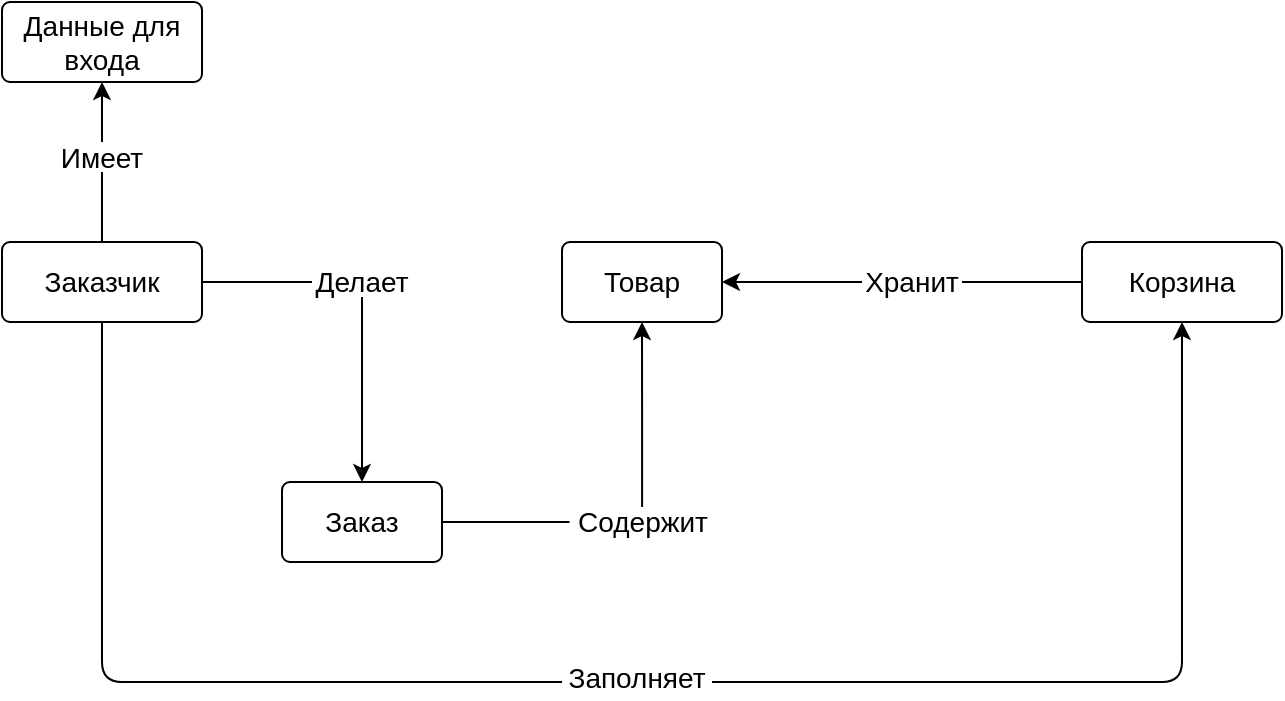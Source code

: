 <mxfile version="24.7.17" pages="3">
  <diagram id="t3r3Keljqbzh5Qf_QDA_" name="Концептуальная">
    <mxGraphModel dx="866" dy="590" grid="1" gridSize="10" guides="1" tooltips="1" connect="1" arrows="1" fold="1" page="0" pageScale="1" pageWidth="827" pageHeight="1169" math="0" shadow="0">
      <root>
        <mxCell id="0" />
        <mxCell id="1" parent="0" />
        <mxCell id="C3ZCvYjvaSajETHWJnFD-1" value="Товар" style="rounded=1;arcSize=10;whiteSpace=wrap;html=1;align=center;fontSize=14;" vertex="1" parent="1">
          <mxGeometry x="360" y="280" width="80" height="40" as="geometry" />
        </mxCell>
        <mxCell id="C3ZCvYjvaSajETHWJnFD-4" value="" style="edgeStyle=orthogonalEdgeStyle;rounded=0;orthogonalLoop=1;jettySize=auto;textShadow=0;html=1;fontSize=14;" edge="1" parent="1" source="C3ZCvYjvaSajETHWJnFD-6" target="C3ZCvYjvaSajETHWJnFD-10">
          <mxGeometry relative="1" as="geometry" />
        </mxCell>
        <mxCell id="LzU_sDt1HfHjzoElhSvc-5" style="edgeStyle=orthogonalEdgeStyle;rounded=0;orthogonalLoop=1;jettySize=auto;html=1;fontSize=14;" edge="1" parent="1" source="LzU_sDt1HfHjzoElhSvc-6" target="LzU_sDt1HfHjzoElhSvc-4">
          <mxGeometry relative="1" as="geometry" />
        </mxCell>
        <mxCell id="LzU_sDt1HfHjzoElhSvc-8" style="edgeStyle=orthogonalEdgeStyle;rounded=1;orthogonalLoop=1;jettySize=auto;html=1;curved=0;fontSize=14;" edge="1" parent="1" source="LzU_sDt1HfHjzoElhSvc-9" target="C3ZCvYjvaSajETHWJnFD-3">
          <mxGeometry relative="1" as="geometry">
            <Array as="points">
              <mxPoint x="670" y="500" />
            </Array>
          </mxGeometry>
        </mxCell>
        <mxCell id="C3ZCvYjvaSajETHWJnFD-2" value="Заказчик" style="rounded=1;arcSize=10;whiteSpace=wrap;html=1;align=center;fontSize=14;" vertex="1" parent="1">
          <mxGeometry x="80" y="280" width="100" height="40" as="geometry" />
        </mxCell>
        <mxCell id="C3ZCvYjvaSajETHWJnFD-5" style="edgeStyle=orthogonalEdgeStyle;rounded=0;orthogonalLoop=1;jettySize=auto;html=1;fontSize=14;" edge="1" parent="1" source="C3ZCvYjvaSajETHWJnFD-8" target="C3ZCvYjvaSajETHWJnFD-1">
          <mxGeometry relative="1" as="geometry" />
        </mxCell>
        <mxCell id="C3ZCvYjvaSajETHWJnFD-3" value="Корзина" style="rounded=1;arcSize=10;whiteSpace=wrap;html=1;align=center;fontSize=14;" vertex="1" parent="1">
          <mxGeometry x="620" y="280" width="100" height="40" as="geometry" />
        </mxCell>
        <mxCell id="C3ZCvYjvaSajETHWJnFD-7" value="" style="edgeStyle=orthogonalEdgeStyle;rounded=0;orthogonalLoop=1;jettySize=auto;textShadow=0;html=1;endArrow=none;endFill=0;fontSize=14;" edge="1" parent="1" source="C3ZCvYjvaSajETHWJnFD-2" target="C3ZCvYjvaSajETHWJnFD-6">
          <mxGeometry relative="1" as="geometry">
            <mxPoint x="260" y="300" as="sourcePoint" />
            <mxPoint x="360" y="300" as="targetPoint" />
          </mxGeometry>
        </mxCell>
        <mxCell id="C3ZCvYjvaSajETHWJnFD-6" value="Делает" style="text;strokeColor=none;align=center;fillColor=none;html=1;verticalAlign=middle;whiteSpace=wrap;rounded=0;fontSize=14;" vertex="1" parent="1">
          <mxGeometry x="235" y="292.5" width="50" height="15" as="geometry" />
        </mxCell>
        <mxCell id="C3ZCvYjvaSajETHWJnFD-9" value="" style="edgeStyle=orthogonalEdgeStyle;rounded=0;orthogonalLoop=1;jettySize=auto;html=1;endArrow=none;endFill=0;fontSize=14;" edge="1" parent="1" source="C3ZCvYjvaSajETHWJnFD-3" target="C3ZCvYjvaSajETHWJnFD-8">
          <mxGeometry relative="1" as="geometry">
            <mxPoint x="620" y="300" as="sourcePoint" />
            <mxPoint x="440" y="300" as="targetPoint" />
          </mxGeometry>
        </mxCell>
        <mxCell id="C3ZCvYjvaSajETHWJnFD-8" value="Хранит" style="text;strokeColor=none;align=center;fillColor=none;html=1;verticalAlign=middle;whiteSpace=wrap;rounded=0;fontSize=14;" vertex="1" parent="1">
          <mxGeometry x="510" y="285" width="50" height="30" as="geometry" />
        </mxCell>
        <mxCell id="LzU_sDt1HfHjzoElhSvc-1" style="edgeStyle=orthogonalEdgeStyle;rounded=0;orthogonalLoop=1;jettySize=auto;html=1;fontSize=14;" edge="1" parent="1" source="LzU_sDt1HfHjzoElhSvc-2" target="C3ZCvYjvaSajETHWJnFD-1">
          <mxGeometry relative="1" as="geometry" />
        </mxCell>
        <mxCell id="C3ZCvYjvaSajETHWJnFD-10" value="Заказ" style="rounded=1;arcSize=10;whiteSpace=wrap;html=1;align=center;fontSize=14;" vertex="1" parent="1">
          <mxGeometry x="220" y="400" width="80" height="40" as="geometry" />
        </mxCell>
        <mxCell id="LzU_sDt1HfHjzoElhSvc-3" value="" style="edgeStyle=orthogonalEdgeStyle;rounded=0;orthogonalLoop=1;jettySize=auto;html=1;endArrow=none;endFill=0;fontSize=14;" edge="1" parent="1" source="C3ZCvYjvaSajETHWJnFD-10" target="LzU_sDt1HfHjzoElhSvc-2">
          <mxGeometry relative="1" as="geometry">
            <mxPoint x="300" y="420" as="sourcePoint" />
            <mxPoint x="400" y="320" as="targetPoint" />
          </mxGeometry>
        </mxCell>
        <mxCell id="LzU_sDt1HfHjzoElhSvc-2" value="Содержит" style="text;strokeColor=none;align=center;fillColor=none;html=1;verticalAlign=middle;whiteSpace=wrap;rounded=0;fontSize=14;" vertex="1" parent="1">
          <mxGeometry x="363.75" y="412.5" width="72.5" height="15" as="geometry" />
        </mxCell>
        <mxCell id="LzU_sDt1HfHjzoElhSvc-4" value="Данные для входа" style="rounded=1;arcSize=10;whiteSpace=wrap;html=1;align=center;fontSize=14;" vertex="1" parent="1">
          <mxGeometry x="80" y="160" width="100" height="40" as="geometry" />
        </mxCell>
        <mxCell id="LzU_sDt1HfHjzoElhSvc-7" value="" style="edgeStyle=orthogonalEdgeStyle;rounded=0;orthogonalLoop=1;jettySize=auto;html=1;endArrow=none;endFill=0;fontSize=14;" edge="1" parent="1" source="C3ZCvYjvaSajETHWJnFD-2" target="LzU_sDt1HfHjzoElhSvc-6">
          <mxGeometry relative="1" as="geometry">
            <mxPoint x="130" y="280" as="sourcePoint" />
            <mxPoint x="130" y="200" as="targetPoint" />
          </mxGeometry>
        </mxCell>
        <mxCell id="LzU_sDt1HfHjzoElhSvc-6" value="Имеет" style="text;strokeColor=none;align=center;fillColor=none;html=1;verticalAlign=middle;whiteSpace=wrap;rounded=0;fontSize=14;" vertex="1" parent="1">
          <mxGeometry x="105" y="230" width="50" height="15" as="geometry" />
        </mxCell>
        <mxCell id="LzU_sDt1HfHjzoElhSvc-11" value="" style="edgeStyle=orthogonalEdgeStyle;rounded=1;orthogonalLoop=1;jettySize=auto;html=1;endArrow=none;endFill=0;curved=0;fontSize=14;" edge="1" parent="1" source="C3ZCvYjvaSajETHWJnFD-2" target="LzU_sDt1HfHjzoElhSvc-9">
          <mxGeometry relative="1" as="geometry">
            <mxPoint x="130" y="320" as="sourcePoint" />
            <mxPoint x="670" y="320" as="targetPoint" />
            <Array as="points">
              <mxPoint x="130" y="500" />
            </Array>
          </mxGeometry>
        </mxCell>
        <mxCell id="LzU_sDt1HfHjzoElhSvc-9" value="Заполняет" style="text;strokeColor=none;align=center;fillColor=none;html=1;verticalAlign=middle;whiteSpace=wrap;rounded=0;fontSize=14;" vertex="1" parent="1">
          <mxGeometry x="360" y="490" width="75" height="15" as="geometry" />
        </mxCell>
      </root>
    </mxGraphModel>
  </diagram>
  <diagram id="yAcsoXKgHOCI5bQMfJQ9" name="Логическая">
    <mxGraphModel dx="866" dy="590" grid="1" gridSize="10" guides="1" tooltips="1" connect="1" arrows="1" fold="1" page="0" pageScale="1" pageWidth="827" pageHeight="1169" math="0" shadow="0">
      <root>
        <mxCell id="0" />
        <mxCell id="1" parent="0" />
        <mxCell id="0zu6tfpf2XbsG1kfF4ZL-76" style="edgeStyle=orthogonalEdgeStyle;rounded=1;orthogonalLoop=1;jettySize=auto;html=1;curved=0;endSize=20;startSize=20;endArrow=ERone;endFill=0;startArrow=ERone;startFill=0;" parent="1" source="qMVzK9c4WYcOpGpS9Jf1-1" target="qMVzK9c4WYcOpGpS9Jf1-59" edge="1">
          <mxGeometry relative="1" as="geometry" />
        </mxCell>
        <mxCell id="qMVzK9c4WYcOpGpS9Jf1-1" value="Заказчик" style="shape=table;startSize=30;container=1;collapsible=1;childLayout=tableLayout;fixedRows=1;rowLines=0;fontStyle=1;align=center;resizeLast=1;html=1;fontSize=14;fontFamily=Helvetica;rounded=1;" parent="1" vertex="1">
          <mxGeometry x="80" y="280" width="160" height="210" as="geometry">
            <mxRectangle x="250" y="250" width="70" height="30" as="alternateBounds" />
          </mxGeometry>
        </mxCell>
        <mxCell id="0zu6tfpf2XbsG1kfF4ZL-19" value="" style="shape=tableRow;horizontal=0;startSize=0;swimlaneHead=0;swimlaneBody=0;fillColor=none;collapsible=0;dropTarget=0;points=[[0,0.5],[1,0.5]];portConstraint=eastwest;top=0;left=0;right=0;bottom=0;fontSize=14;fontFamily=Helvetica;" parent="qMVzK9c4WYcOpGpS9Jf1-1" vertex="1">
          <mxGeometry y="30" width="160" height="30" as="geometry" />
        </mxCell>
        <mxCell id="0zu6tfpf2XbsG1kfF4ZL-20" value="" style="shape=partialRectangle;connectable=0;fillColor=none;top=0;left=0;bottom=0;right=0;editable=1;overflow=hidden;whiteSpace=wrap;html=1;fontSize=14;fontFamily=Helvetica;" parent="0zu6tfpf2XbsG1kfF4ZL-19" vertex="1">
          <mxGeometry width="30" height="30" as="geometry">
            <mxRectangle width="30" height="30" as="alternateBounds" />
          </mxGeometry>
        </mxCell>
        <mxCell id="0zu6tfpf2XbsG1kfF4ZL-21" value="Имя" style="shape=partialRectangle;connectable=0;fillColor=none;top=0;left=0;bottom=0;right=0;align=left;spacingLeft=6;overflow=hidden;whiteSpace=wrap;html=1;fontSize=14;fontFamily=Helvetica;" parent="0zu6tfpf2XbsG1kfF4ZL-19" vertex="1">
          <mxGeometry x="30" width="130" height="30" as="geometry">
            <mxRectangle width="130" height="30" as="alternateBounds" />
          </mxGeometry>
        </mxCell>
        <mxCell id="qMVzK9c4WYcOpGpS9Jf1-8" value="" style="shape=tableRow;horizontal=0;startSize=0;swimlaneHead=0;swimlaneBody=0;fillColor=none;collapsible=0;dropTarget=0;points=[[0,0.5],[1,0.5]];portConstraint=eastwest;top=0;left=0;right=0;bottom=0;fontSize=14;fontFamily=Helvetica;" parent="qMVzK9c4WYcOpGpS9Jf1-1" vertex="1">
          <mxGeometry y="60" width="160" height="30" as="geometry" />
        </mxCell>
        <mxCell id="qMVzK9c4WYcOpGpS9Jf1-9" value="" style="shape=partialRectangle;connectable=0;fillColor=none;top=0;left=0;bottom=0;right=0;editable=1;overflow=hidden;whiteSpace=wrap;html=1;fontSize=14;fontFamily=Helvetica;" parent="qMVzK9c4WYcOpGpS9Jf1-8" vertex="1">
          <mxGeometry width="30" height="30" as="geometry">
            <mxRectangle width="30" height="30" as="alternateBounds" />
          </mxGeometry>
        </mxCell>
        <mxCell id="qMVzK9c4WYcOpGpS9Jf1-10" value="Фамилия" style="shape=partialRectangle;connectable=0;fillColor=none;top=0;left=0;bottom=0;right=0;align=left;spacingLeft=6;overflow=hidden;whiteSpace=wrap;html=1;fontSize=14;fontFamily=Helvetica;" parent="qMVzK9c4WYcOpGpS9Jf1-8" vertex="1">
          <mxGeometry x="30" width="130" height="30" as="geometry">
            <mxRectangle width="130" height="30" as="alternateBounds" />
          </mxGeometry>
        </mxCell>
        <mxCell id="qMVzK9c4WYcOpGpS9Jf1-11" value="" style="shape=tableRow;horizontal=0;startSize=0;swimlaneHead=0;swimlaneBody=0;fillColor=none;collapsible=0;dropTarget=0;points=[[0,0.5],[1,0.5]];portConstraint=eastwest;top=0;left=0;right=0;bottom=0;fontSize=14;fontFamily=Helvetica;" parent="qMVzK9c4WYcOpGpS9Jf1-1" vertex="1">
          <mxGeometry y="90" width="160" height="30" as="geometry" />
        </mxCell>
        <mxCell id="qMVzK9c4WYcOpGpS9Jf1-12" value="" style="shape=partialRectangle;connectable=0;fillColor=none;top=0;left=0;bottom=0;right=0;editable=1;overflow=hidden;whiteSpace=wrap;html=1;fontSize=14;fontFamily=Helvetica;" parent="qMVzK9c4WYcOpGpS9Jf1-11" vertex="1">
          <mxGeometry width="30" height="30" as="geometry">
            <mxRectangle width="30" height="30" as="alternateBounds" />
          </mxGeometry>
        </mxCell>
        <mxCell id="qMVzK9c4WYcOpGpS9Jf1-13" value="&lt;p class=&quot;p1&quot; style=&quot;margin: 0px 0px 0px 33px; text-indent: -33px; font-variant-numeric: normal; font-variant-east-asian: normal; font-variant-alternates: normal; font-size-adjust: none; font-kerning: auto; font-optical-sizing: auto; font-feature-settings: normal; font-variation-settings: normal; font-variant-position: normal; font-stretch: normal; font-size: 14px; line-height: normal; color: rgb(14, 14, 14);&quot;&gt;Отчество&lt;/p&gt;" style="shape=partialRectangle;connectable=0;fillColor=none;top=0;left=0;bottom=0;right=0;align=left;spacingLeft=6;overflow=hidden;whiteSpace=wrap;html=1;fontSize=14;fontFamily=Helvetica;" parent="qMVzK9c4WYcOpGpS9Jf1-11" vertex="1">
          <mxGeometry x="30" width="130" height="30" as="geometry">
            <mxRectangle width="130" height="30" as="alternateBounds" />
          </mxGeometry>
        </mxCell>
        <mxCell id="qMVzK9c4WYcOpGpS9Jf1-14" value="" style="shape=tableRow;horizontal=0;startSize=0;swimlaneHead=0;swimlaneBody=0;fillColor=none;collapsible=0;dropTarget=0;points=[[0,0.5],[1,0.5]];portConstraint=eastwest;top=0;left=0;right=0;bottom=0;fontSize=14;fontFamily=Helvetica;" parent="qMVzK9c4WYcOpGpS9Jf1-1" vertex="1">
          <mxGeometry y="120" width="160" height="30" as="geometry" />
        </mxCell>
        <mxCell id="qMVzK9c4WYcOpGpS9Jf1-15" value="" style="shape=partialRectangle;connectable=0;fillColor=none;top=0;left=0;bottom=0;right=0;editable=1;overflow=hidden;whiteSpace=wrap;html=1;fontSize=14;fontFamily=Helvetica;" parent="qMVzK9c4WYcOpGpS9Jf1-14" vertex="1">
          <mxGeometry width="30" height="30" as="geometry">
            <mxRectangle width="30" height="30" as="alternateBounds" />
          </mxGeometry>
        </mxCell>
        <mxCell id="qMVzK9c4WYcOpGpS9Jf1-16" value="&lt;p class=&quot;p1&quot; style=&quot;margin: 0px 0px 0px 33px; text-indent: -33px; font-variant-numeric: normal; font-variant-east-asian: normal; font-variant-alternates: normal; font-size-adjust: none; font-kerning: auto; font-optical-sizing: auto; font-feature-settings: normal; font-variation-settings: normal; font-variant-position: normal; font-stretch: normal; font-size: 14px; line-height: normal; color: rgb(14, 14, 14);&quot;&gt;Адрес&lt;/p&gt;" style="shape=partialRectangle;connectable=0;fillColor=none;top=0;left=0;bottom=0;right=0;align=left;spacingLeft=6;overflow=hidden;whiteSpace=wrap;html=1;fontSize=14;fontFamily=Helvetica;" parent="qMVzK9c4WYcOpGpS9Jf1-14" vertex="1">
          <mxGeometry x="30" width="130" height="30" as="geometry">
            <mxRectangle width="130" height="30" as="alternateBounds" />
          </mxGeometry>
        </mxCell>
        <mxCell id="qMVzK9c4WYcOpGpS9Jf1-17" value="" style="shape=tableRow;horizontal=0;startSize=0;swimlaneHead=0;swimlaneBody=0;fillColor=none;collapsible=0;dropTarget=0;points=[[0,0.5],[1,0.5]];portConstraint=eastwest;top=0;left=0;right=0;bottom=0;fontSize=14;fontFamily=Helvetica;" parent="qMVzK9c4WYcOpGpS9Jf1-1" vertex="1">
          <mxGeometry y="150" width="160" height="30" as="geometry" />
        </mxCell>
        <mxCell id="qMVzK9c4WYcOpGpS9Jf1-18" value="" style="shape=partialRectangle;connectable=0;fillColor=none;top=0;left=0;bottom=0;right=0;editable=1;overflow=hidden;whiteSpace=wrap;html=1;fontSize=14;fontFamily=Helvetica;" parent="qMVzK9c4WYcOpGpS9Jf1-17" vertex="1">
          <mxGeometry width="30" height="30" as="geometry">
            <mxRectangle width="30" height="30" as="alternateBounds" />
          </mxGeometry>
        </mxCell>
        <mxCell id="qMVzK9c4WYcOpGpS9Jf1-19" value="&lt;p class=&quot;p1&quot; style=&quot;margin: 0px 0px 0px 33px; text-indent: -33px; font-variant-numeric: normal; font-variant-east-asian: normal; font-variant-alternates: normal; font-size-adjust: none; font-kerning: auto; font-optical-sizing: auto; font-feature-settings: normal; font-variation-settings: normal; font-variant-position: normal; font-stretch: normal; font-size: 14px; line-height: normal; color: rgb(14, 14, 14);&quot;&gt;Номер телефона&lt;/p&gt;" style="shape=partialRectangle;connectable=0;fillColor=none;top=0;left=0;bottom=0;right=0;align=left;spacingLeft=6;overflow=hidden;whiteSpace=wrap;html=1;fontSize=14;fontFamily=Helvetica;" parent="qMVzK9c4WYcOpGpS9Jf1-17" vertex="1">
          <mxGeometry x="30" width="130" height="30" as="geometry">
            <mxRectangle width="130" height="30" as="alternateBounds" />
          </mxGeometry>
        </mxCell>
        <mxCell id="qMVzK9c4WYcOpGpS9Jf1-20" value="" style="shape=tableRow;horizontal=0;startSize=0;swimlaneHead=0;swimlaneBody=0;fillColor=none;collapsible=0;dropTarget=0;points=[[0,0.5],[1,0.5]];portConstraint=eastwest;top=0;left=0;right=0;bottom=0;fontSize=14;fontFamily=Helvetica;" parent="qMVzK9c4WYcOpGpS9Jf1-1" vertex="1">
          <mxGeometry y="180" width="160" height="30" as="geometry" />
        </mxCell>
        <mxCell id="qMVzK9c4WYcOpGpS9Jf1-21" value="" style="shape=partialRectangle;connectable=0;fillColor=none;top=0;left=0;bottom=0;right=0;editable=1;overflow=hidden;whiteSpace=wrap;html=1;fontSize=14;fontFamily=Helvetica;" parent="qMVzK9c4WYcOpGpS9Jf1-20" vertex="1">
          <mxGeometry width="30" height="30" as="geometry">
            <mxRectangle width="30" height="30" as="alternateBounds" />
          </mxGeometry>
        </mxCell>
        <mxCell id="qMVzK9c4WYcOpGpS9Jf1-22" value="&lt;p class=&quot;p1&quot; style=&quot;margin: 0px 0px 0px 33px; text-indent: -33px; font-variant-numeric: normal; font-variant-east-asian: normal; font-variant-alternates: normal; font-size-adjust: none; font-kerning: auto; font-optical-sizing: auto; font-feature-settings: normal; font-variation-settings: normal; font-variant-position: normal; font-stretch: normal; font-size: 14px; line-height: normal; color: rgb(14, 14, 14);&quot;&gt;Почта&lt;/p&gt;" style="shape=partialRectangle;connectable=0;fillColor=none;top=0;left=0;bottom=0;right=0;align=left;spacingLeft=6;overflow=hidden;whiteSpace=wrap;html=1;fontSize=14;fontFamily=Helvetica;" parent="qMVzK9c4WYcOpGpS9Jf1-20" vertex="1">
          <mxGeometry x="30" width="130" height="30" as="geometry">
            <mxRectangle width="130" height="30" as="alternateBounds" />
          </mxGeometry>
        </mxCell>
        <mxCell id="qMVzK9c4WYcOpGpS9Jf1-23" value="&lt;p class=&quot;p1&quot; style=&quot;margin: 0px 0px 0px 21px; text-indent: -21px; font-variant-numeric: normal; font-variant-east-asian: normal; font-variant-alternates: normal; font-size-adjust: none; font-kerning: auto; font-optical-sizing: auto; font-feature-settings: normal; font-variation-settings: normal; font-variant-position: normal; font-stretch: normal; font-size: 14px; line-height: normal; color: rgb(14, 14, 14); text-align: start; text-wrap: wrap;&quot;&gt;Товар&lt;/p&gt;" style="shape=table;startSize=30;container=1;collapsible=1;childLayout=tableLayout;fixedRows=1;rowLines=0;fontStyle=1;align=center;resizeLast=1;html=1;fontSize=14;fontFamily=Helvetica;rounded=1;" parent="1" vertex="1">
          <mxGeometry x="640" y="280" width="160" height="210" as="geometry">
            <mxRectangle x="250" y="250" width="70" height="30" as="alternateBounds" />
          </mxGeometry>
        </mxCell>
        <mxCell id="icoz0ggGU35fP7e32QSg-1" value="" style="shape=tableRow;horizontal=0;startSize=0;swimlaneHead=0;swimlaneBody=0;fillColor=none;collapsible=0;dropTarget=0;points=[[0,0.5],[1,0.5]];portConstraint=eastwest;top=0;left=0;right=0;bottom=0;fontSize=14;fontFamily=Helvetica;" parent="qMVzK9c4WYcOpGpS9Jf1-23" vertex="1">
          <mxGeometry y="30" width="160" height="30" as="geometry" />
        </mxCell>
        <mxCell id="icoz0ggGU35fP7e32QSg-2" value="" style="shape=partialRectangle;connectable=0;fillColor=none;top=0;left=0;bottom=0;right=0;editable=1;overflow=hidden;whiteSpace=wrap;html=1;fontSize=14;fontFamily=Helvetica;" parent="icoz0ggGU35fP7e32QSg-1" vertex="1">
          <mxGeometry width="30" height="30" as="geometry">
            <mxRectangle width="30" height="30" as="alternateBounds" />
          </mxGeometry>
        </mxCell>
        <mxCell id="icoz0ggGU35fP7e32QSg-3" value="Код" style="shape=partialRectangle;connectable=0;fillColor=none;top=0;left=0;bottom=0;right=0;align=left;spacingLeft=6;overflow=hidden;whiteSpace=wrap;html=1;fontSize=14;fontFamily=Helvetica;" parent="icoz0ggGU35fP7e32QSg-1" vertex="1">
          <mxGeometry x="30" width="130" height="30" as="geometry">
            <mxRectangle width="130" height="30" as="alternateBounds" />
          </mxGeometry>
        </mxCell>
        <mxCell id="qMVzK9c4WYcOpGpS9Jf1-27" value="" style="shape=tableRow;horizontal=0;startSize=0;swimlaneHead=0;swimlaneBody=0;fillColor=none;collapsible=0;dropTarget=0;points=[[0,0.5],[1,0.5]];portConstraint=eastwest;top=0;left=0;right=0;bottom=0;fontSize=14;fontFamily=Helvetica;" parent="qMVzK9c4WYcOpGpS9Jf1-23" vertex="1">
          <mxGeometry y="60" width="160" height="30" as="geometry" />
        </mxCell>
        <mxCell id="qMVzK9c4WYcOpGpS9Jf1-28" value="" style="shape=partialRectangle;connectable=0;fillColor=none;top=0;left=0;bottom=0;right=0;editable=1;overflow=hidden;whiteSpace=wrap;html=1;fontSize=14;fontFamily=Helvetica;" parent="qMVzK9c4WYcOpGpS9Jf1-27" vertex="1">
          <mxGeometry width="30" height="30" as="geometry">
            <mxRectangle width="30" height="30" as="alternateBounds" />
          </mxGeometry>
        </mxCell>
        <mxCell id="qMVzK9c4WYcOpGpS9Jf1-29" value="Название" style="shape=partialRectangle;connectable=0;fillColor=none;top=0;left=0;bottom=0;right=0;align=left;spacingLeft=6;overflow=hidden;whiteSpace=wrap;html=1;fontSize=14;fontFamily=Helvetica;" parent="qMVzK9c4WYcOpGpS9Jf1-27" vertex="1">
          <mxGeometry x="30" width="130" height="30" as="geometry">
            <mxRectangle width="130" height="30" as="alternateBounds" />
          </mxGeometry>
        </mxCell>
        <mxCell id="qMVzK9c4WYcOpGpS9Jf1-30" value="" style="shape=tableRow;horizontal=0;startSize=0;swimlaneHead=0;swimlaneBody=0;fillColor=none;collapsible=0;dropTarget=0;points=[[0,0.5],[1,0.5]];portConstraint=eastwest;top=0;left=0;right=0;bottom=0;fontSize=14;fontFamily=Helvetica;" parent="qMVzK9c4WYcOpGpS9Jf1-23" vertex="1">
          <mxGeometry y="90" width="160" height="30" as="geometry" />
        </mxCell>
        <mxCell id="qMVzK9c4WYcOpGpS9Jf1-31" value="" style="shape=partialRectangle;connectable=0;fillColor=none;top=0;left=0;bottom=0;right=0;editable=1;overflow=hidden;whiteSpace=wrap;html=1;fontSize=14;fontFamily=Helvetica;" parent="qMVzK9c4WYcOpGpS9Jf1-30" vertex="1">
          <mxGeometry width="30" height="30" as="geometry">
            <mxRectangle width="30" height="30" as="alternateBounds" />
          </mxGeometry>
        </mxCell>
        <mxCell id="qMVzK9c4WYcOpGpS9Jf1-32" value="&lt;p class=&quot;p1&quot; style=&quot;margin: 0px 0px 0px 33px; text-indent: -33px; font-variant-numeric: normal; font-variant-east-asian: normal; font-variant-alternates: normal; font-size-adjust: none; font-kerning: auto; font-optical-sizing: auto; font-feature-settings: normal; font-variation-settings: normal; font-variant-position: normal; font-stretch: normal; font-size: 14px; line-height: normal; color: rgb(14, 14, 14);&quot;&gt;Цена&lt;/p&gt;" style="shape=partialRectangle;connectable=0;fillColor=none;top=0;left=0;bottom=0;right=0;align=left;spacingLeft=6;overflow=hidden;whiteSpace=wrap;html=1;fontSize=14;fontFamily=Helvetica;" parent="qMVzK9c4WYcOpGpS9Jf1-30" vertex="1">
          <mxGeometry x="30" width="130" height="30" as="geometry">
            <mxRectangle width="130" height="30" as="alternateBounds" />
          </mxGeometry>
        </mxCell>
        <mxCell id="qMVzK9c4WYcOpGpS9Jf1-33" value="" style="shape=tableRow;horizontal=0;startSize=0;swimlaneHead=0;swimlaneBody=0;fillColor=none;collapsible=0;dropTarget=0;points=[[0,0.5],[1,0.5]];portConstraint=eastwest;top=0;left=0;right=0;bottom=0;fontSize=14;fontFamily=Helvetica;" parent="qMVzK9c4WYcOpGpS9Jf1-23" vertex="1">
          <mxGeometry y="120" width="160" height="30" as="geometry" />
        </mxCell>
        <mxCell id="qMVzK9c4WYcOpGpS9Jf1-34" value="" style="shape=partialRectangle;connectable=0;fillColor=none;top=0;left=0;bottom=0;right=0;editable=1;overflow=hidden;whiteSpace=wrap;html=1;fontSize=14;fontFamily=Helvetica;" parent="qMVzK9c4WYcOpGpS9Jf1-33" vertex="1">
          <mxGeometry width="30" height="30" as="geometry">
            <mxRectangle width="30" height="30" as="alternateBounds" />
          </mxGeometry>
        </mxCell>
        <mxCell id="qMVzK9c4WYcOpGpS9Jf1-35" value="&lt;p class=&quot;p1&quot; style=&quot;margin: 0px 0px 0px 33px; text-indent: -33px; font-variant-numeric: normal; font-variant-east-asian: normal; font-variant-alternates: normal; font-size-adjust: none; font-kerning: auto; font-optical-sizing: auto; font-feature-settings: normal; font-variation-settings: normal; font-variant-position: normal; font-stretch: normal; font-size: 14px; line-height: normal; color: rgb(14, 14, 14);&quot;&gt;Вес&lt;/p&gt;" style="shape=partialRectangle;connectable=0;fillColor=none;top=0;left=0;bottom=0;right=0;align=left;spacingLeft=6;overflow=hidden;whiteSpace=wrap;html=1;fontSize=14;fontFamily=Helvetica;" parent="qMVzK9c4WYcOpGpS9Jf1-33" vertex="1">
          <mxGeometry x="30" width="130" height="30" as="geometry">
            <mxRectangle width="130" height="30" as="alternateBounds" />
          </mxGeometry>
        </mxCell>
        <mxCell id="qMVzK9c4WYcOpGpS9Jf1-36" value="" style="shape=tableRow;horizontal=0;startSize=0;swimlaneHead=0;swimlaneBody=0;fillColor=none;collapsible=0;dropTarget=0;points=[[0,0.5],[1,0.5]];portConstraint=eastwest;top=0;left=0;right=0;bottom=0;fontSize=14;fontFamily=Helvetica;" parent="qMVzK9c4WYcOpGpS9Jf1-23" vertex="1">
          <mxGeometry y="150" width="160" height="30" as="geometry" />
        </mxCell>
        <mxCell id="qMVzK9c4WYcOpGpS9Jf1-37" value="" style="shape=partialRectangle;connectable=0;fillColor=none;top=0;left=0;bottom=0;right=0;editable=1;overflow=hidden;whiteSpace=wrap;html=1;fontSize=14;fontFamily=Helvetica;" parent="qMVzK9c4WYcOpGpS9Jf1-36" vertex="1">
          <mxGeometry width="30" height="30" as="geometry">
            <mxRectangle width="30" height="30" as="alternateBounds" />
          </mxGeometry>
        </mxCell>
        <mxCell id="qMVzK9c4WYcOpGpS9Jf1-38" value="&lt;p class=&quot;p1&quot; style=&quot;margin: 0px 0px 0px 33px; text-indent: -33px; font-variant-numeric: normal; font-variant-east-asian: normal; font-variant-alternates: normal; font-size-adjust: none; font-kerning: auto; font-optical-sizing: auto; font-feature-settings: normal; font-variation-settings: normal; font-variant-position: normal; font-stretch: normal; font-size: 14px; line-height: normal; color: rgb(14, 14, 14);&quot;&gt;Размер&lt;/p&gt;" style="shape=partialRectangle;connectable=0;fillColor=none;top=0;left=0;bottom=0;right=0;align=left;spacingLeft=6;overflow=hidden;whiteSpace=wrap;html=1;fontSize=14;fontFamily=Helvetica;" parent="qMVzK9c4WYcOpGpS9Jf1-36" vertex="1">
          <mxGeometry x="30" width="130" height="30" as="geometry">
            <mxRectangle width="130" height="30" as="alternateBounds" />
          </mxGeometry>
        </mxCell>
        <mxCell id="qMVzK9c4WYcOpGpS9Jf1-39" value="" style="shape=tableRow;horizontal=0;startSize=0;swimlaneHead=0;swimlaneBody=0;fillColor=none;collapsible=0;dropTarget=0;points=[[0,0.5],[1,0.5]];portConstraint=eastwest;top=0;left=0;right=0;bottom=0;fontSize=14;fontFamily=Helvetica;" parent="qMVzK9c4WYcOpGpS9Jf1-23" vertex="1">
          <mxGeometry y="180" width="160" height="30" as="geometry" />
        </mxCell>
        <mxCell id="qMVzK9c4WYcOpGpS9Jf1-40" value="" style="shape=partialRectangle;connectable=0;fillColor=none;top=0;left=0;bottom=0;right=0;editable=1;overflow=hidden;whiteSpace=wrap;html=1;fontSize=14;fontFamily=Helvetica;" parent="qMVzK9c4WYcOpGpS9Jf1-39" vertex="1">
          <mxGeometry width="30" height="30" as="geometry">
            <mxRectangle width="30" height="30" as="alternateBounds" />
          </mxGeometry>
        </mxCell>
        <mxCell id="qMVzK9c4WYcOpGpS9Jf1-41" value="&lt;p class=&quot;p1&quot; style=&quot;margin: 0px 0px 0px 33px; text-indent: -33px; font-variant-numeric: normal; font-variant-east-asian: normal; font-variant-alternates: normal; font-size-adjust: none; font-kerning: auto; font-optical-sizing: auto; font-feature-settings: normal; font-variation-settings: normal; font-variant-position: normal; font-stretch: normal; font-size: 14px; line-height: normal; color: rgb(14, 14, 14);&quot;&gt;Описание&lt;/p&gt;" style="shape=partialRectangle;connectable=0;fillColor=none;top=0;left=0;bottom=0;right=0;align=left;spacingLeft=6;overflow=hidden;whiteSpace=wrap;html=1;fontSize=14;fontFamily=Helvetica;" parent="qMVzK9c4WYcOpGpS9Jf1-39" vertex="1">
          <mxGeometry x="30" width="130" height="30" as="geometry">
            <mxRectangle width="130" height="30" as="alternateBounds" />
          </mxGeometry>
        </mxCell>
        <mxCell id="0zu6tfpf2XbsG1kfF4ZL-73" style="edgeStyle=orthogonalEdgeStyle;rounded=1;orthogonalLoop=1;jettySize=auto;html=1;curved=0;endSize=20;startSize=20;endArrow=ERone;endFill=0;startArrow=ERone;startFill=0;" parent="1" source="qMVzK9c4WYcOpGpS9Jf1-42" target="qMVzK9c4WYcOpGpS9Jf1-1" edge="1">
          <mxGeometry relative="1" as="geometry" />
        </mxCell>
        <mxCell id="qMVzK9c4WYcOpGpS9Jf1-42" value="&lt;p class=&quot;p1&quot; style=&quot;margin: 0px 0px 0px 21px; text-indent: -21px; font-variant-numeric: normal; font-variant-east-asian: normal; font-variant-alternates: normal; font-size-adjust: none; font-kerning: auto; font-optical-sizing: auto; font-feature-settings: normal; font-variation-settings: normal; font-variant-position: normal; font-weight: 400; font-stretch: normal; font-size: 14px; line-height: normal; color: rgb(14, 14, 14); text-align: start; text-wrap: wrap;&quot;&gt;&lt;b style=&quot;font-size: 14px;&quot;&gt;Корзина&lt;/b&gt;&lt;/p&gt;" style="shape=table;startSize=30;container=1;collapsible=1;childLayout=tableLayout;fixedRows=1;rowLines=0;fontStyle=1;align=center;resizeLast=1;html=1;fontSize=14;fontFamily=Helvetica;rounded=1;" parent="1" vertex="1">
          <mxGeometry x="360" y="280" width="160" height="90" as="geometry">
            <mxRectangle x="250" y="250" width="70" height="30" as="alternateBounds" />
          </mxGeometry>
        </mxCell>
        <mxCell id="0zu6tfpf2XbsG1kfF4ZL-50" value="" style="shape=tableRow;horizontal=0;startSize=0;swimlaneHead=0;swimlaneBody=0;fillColor=none;collapsible=0;dropTarget=0;points=[[0,0.5],[1,0.5]];portConstraint=eastwest;top=0;left=0;right=0;bottom=0;fontSize=14;fontFamily=Helvetica;" parent="qMVzK9c4WYcOpGpS9Jf1-42" vertex="1">
          <mxGeometry y="30" width="160" height="30" as="geometry" />
        </mxCell>
        <mxCell id="0zu6tfpf2XbsG1kfF4ZL-51" value="" style="shape=partialRectangle;connectable=0;fillColor=none;top=0;left=0;bottom=0;right=0;editable=1;overflow=hidden;whiteSpace=wrap;html=1;fontSize=14;fontFamily=Helvetica;" parent="0zu6tfpf2XbsG1kfF4ZL-50" vertex="1">
          <mxGeometry width="30" height="30" as="geometry">
            <mxRectangle width="30" height="30" as="alternateBounds" />
          </mxGeometry>
        </mxCell>
        <mxCell id="0zu6tfpf2XbsG1kfF4ZL-52" value="&lt;p class=&quot;p1&quot; style=&quot;margin: 0px 0px 0px 33px; text-indent: -33px; font-variant-numeric: normal; font-variant-east-asian: normal; font-variant-alternates: normal; font-size-adjust: none; font-kerning: auto; font-optical-sizing: auto; font-feature-settings: normal; font-variation-settings: normal; font-variant-position: normal; font-stretch: normal; font-size: 14px; line-height: normal; color: rgb(14, 14, 14);&quot;&gt;Название товара&lt;/p&gt;" style="shape=partialRectangle;connectable=0;fillColor=none;top=0;left=0;bottom=0;right=0;align=left;spacingLeft=6;overflow=hidden;whiteSpace=wrap;html=1;fontSize=14;fontFamily=Helvetica;" parent="0zu6tfpf2XbsG1kfF4ZL-50" vertex="1">
          <mxGeometry x="30" width="130" height="30" as="geometry">
            <mxRectangle width="130" height="30" as="alternateBounds" />
          </mxGeometry>
        </mxCell>
        <mxCell id="0zu6tfpf2XbsG1kfF4ZL-53" value="" style="shape=tableRow;horizontal=0;startSize=0;swimlaneHead=0;swimlaneBody=0;fillColor=none;collapsible=0;dropTarget=0;points=[[0,0.5],[1,0.5]];portConstraint=eastwest;top=0;left=0;right=0;bottom=0;fontSize=14;fontFamily=Helvetica;" parent="qMVzK9c4WYcOpGpS9Jf1-42" vertex="1">
          <mxGeometry y="60" width="160" height="30" as="geometry" />
        </mxCell>
        <mxCell id="0zu6tfpf2XbsG1kfF4ZL-54" value="" style="shape=partialRectangle;connectable=0;fillColor=none;top=0;left=0;bottom=0;right=0;editable=1;overflow=hidden;whiteSpace=wrap;html=1;fontSize=14;fontFamily=Helvetica;" parent="0zu6tfpf2XbsG1kfF4ZL-53" vertex="1">
          <mxGeometry width="30" height="30" as="geometry">
            <mxRectangle width="30" height="30" as="alternateBounds" />
          </mxGeometry>
        </mxCell>
        <mxCell id="0zu6tfpf2XbsG1kfF4ZL-55" value="&lt;p class=&quot;p1&quot; style=&quot;margin: 0px 0px 0px 33px; text-indent: -33px; font-variant-numeric: normal; font-variant-east-asian: normal; font-variant-alternates: normal; font-size-adjust: none; font-kerning: auto; font-optical-sizing: auto; font-feature-settings: normal; font-variation-settings: normal; font-variant-position: normal; font-stretch: normal; font-size: 14px; line-height: normal; color: rgb(14, 14, 14);&quot;&gt;Количество&lt;/p&gt;" style="shape=partialRectangle;connectable=0;fillColor=none;top=0;left=0;bottom=0;right=0;align=left;spacingLeft=6;overflow=hidden;whiteSpace=wrap;html=1;fontSize=14;fontFamily=Helvetica;" parent="0zu6tfpf2XbsG1kfF4ZL-53" vertex="1">
          <mxGeometry x="30" width="130" height="30" as="geometry">
            <mxRectangle width="130" height="30" as="alternateBounds" />
          </mxGeometry>
        </mxCell>
        <mxCell id="0zu6tfpf2XbsG1kfF4ZL-75" style="edgeStyle=orthogonalEdgeStyle;rounded=1;orthogonalLoop=1;jettySize=auto;html=1;curved=0;endSize=15;startSize=15;endArrow=ERzeroToMany;endFill=0;startArrow=ERzeroToMany;startFill=0;" parent="1" source="qMVzK9c4WYcOpGpS9Jf1-42" target="qMVzK9c4WYcOpGpS9Jf1-23" edge="1">
          <mxGeometry relative="1" as="geometry">
            <mxPoint x="520" y="540" as="sourcePoint" />
            <Array as="points">
              <mxPoint x="580" y="325" />
              <mxPoint x="580" y="370" />
            </Array>
          </mxGeometry>
        </mxCell>
        <mxCell id="qMVzK9c4WYcOpGpS9Jf1-59" value="&lt;p class=&quot;p1&quot; style=&quot;margin: 0px 0px 0px 21px; text-indent: -21px; font-variant-numeric: normal; font-variant-east-asian: normal; font-variant-alternates: normal; font-size-adjust: none; font-kerning: auto; font-optical-sizing: auto; font-feature-settings: normal; font-variation-settings: normal; font-variant-position: normal; font-weight: 400; font-stretch: normal; font-size: 14px; line-height: normal; color: rgb(14, 14, 14); text-align: start; text-wrap: wrap;&quot;&gt;&lt;b style=&quot;font-size: 14px;&quot;&gt;&amp;nbsp; Данные&amp;nbsp;&lt;/b&gt;&lt;/p&gt;&lt;p class=&quot;p1&quot; style=&quot;margin: 0px 0px 0px 21px; text-indent: -21px; font-variant-numeric: normal; font-variant-east-asian: normal; font-variant-alternates: normal; font-size-adjust: none; font-kerning: auto; font-optical-sizing: auto; font-feature-settings: normal; font-variation-settings: normal; font-variant-position: normal; font-weight: 400; font-stretch: normal; font-size: 14px; line-height: normal; color: rgb(14, 14, 14); text-align: start; text-wrap: wrap;&quot;&gt;&lt;b style=&quot;font-size: 14px;&quot;&gt;для&amp;nbsp;&lt;/b&gt;&lt;b style=&quot;background-color: initial;&quot;&gt;входа&lt;/b&gt;&lt;/p&gt;" style="shape=table;startSize=40;container=1;collapsible=1;childLayout=tableLayout;fixedRows=1;rowLines=0;fontStyle=1;align=center;resizeLast=1;html=1;fontSize=14;fontFamily=Helvetica;rounded=1;" parent="1" vertex="1">
          <mxGeometry x="80" y="10" width="160" height="130" as="geometry">
            <mxRectangle x="250" y="250" width="70" height="30" as="alternateBounds" />
          </mxGeometry>
        </mxCell>
        <mxCell id="qMVzK9c4WYcOpGpS9Jf1-66" value="" style="shape=tableRow;horizontal=0;startSize=0;swimlaneHead=0;swimlaneBody=0;fillColor=none;collapsible=0;dropTarget=0;points=[[0,0.5],[1,0.5]];portConstraint=eastwest;top=0;left=0;right=0;bottom=0;fontSize=14;fontFamily=Helvetica;" parent="qMVzK9c4WYcOpGpS9Jf1-59" vertex="1">
          <mxGeometry y="40" width="160" height="30" as="geometry" />
        </mxCell>
        <mxCell id="qMVzK9c4WYcOpGpS9Jf1-67" value="" style="shape=partialRectangle;connectable=0;fillColor=none;top=0;left=0;bottom=0;right=0;editable=1;overflow=hidden;whiteSpace=wrap;html=1;fontSize=14;fontFamily=Helvetica;" parent="qMVzK9c4WYcOpGpS9Jf1-66" vertex="1">
          <mxGeometry width="30" height="30" as="geometry">
            <mxRectangle width="30" height="30" as="alternateBounds" />
          </mxGeometry>
        </mxCell>
        <mxCell id="qMVzK9c4WYcOpGpS9Jf1-68" value="&lt;p class=&quot;p1&quot; style=&quot;margin: 0px 0px 0px 33px; text-indent: -33px; font-variant-numeric: normal; font-variant-east-asian: normal; font-variant-alternates: normal; font-size-adjust: none; font-kerning: auto; font-optical-sizing: auto; font-feature-settings: normal; font-variation-settings: normal; font-variant-position: normal; font-stretch: normal; font-size: 14px; line-height: normal; color: rgb(14, 14, 14);&quot;&gt;Логин&lt;/p&gt;" style="shape=partialRectangle;connectable=0;fillColor=none;top=0;left=0;bottom=0;right=0;align=left;spacingLeft=6;overflow=hidden;whiteSpace=wrap;html=1;fontSize=14;fontFamily=Helvetica;" parent="qMVzK9c4WYcOpGpS9Jf1-66" vertex="1">
          <mxGeometry x="30" width="130" height="30" as="geometry">
            <mxRectangle width="130" height="30" as="alternateBounds" />
          </mxGeometry>
        </mxCell>
        <mxCell id="qMVzK9c4WYcOpGpS9Jf1-69" value="" style="shape=tableRow;horizontal=0;startSize=0;swimlaneHead=0;swimlaneBody=0;fillColor=none;collapsible=0;dropTarget=0;points=[[0,0.5],[1,0.5]];portConstraint=eastwest;top=0;left=0;right=0;bottom=0;fontSize=14;fontFamily=Helvetica;" parent="qMVzK9c4WYcOpGpS9Jf1-59" vertex="1">
          <mxGeometry y="70" width="160" height="30" as="geometry" />
        </mxCell>
        <mxCell id="qMVzK9c4WYcOpGpS9Jf1-70" value="" style="shape=partialRectangle;connectable=0;fillColor=none;top=0;left=0;bottom=0;right=0;editable=1;overflow=hidden;whiteSpace=wrap;html=1;fontSize=14;fontFamily=Helvetica;" parent="qMVzK9c4WYcOpGpS9Jf1-69" vertex="1">
          <mxGeometry width="30" height="30" as="geometry">
            <mxRectangle width="30" height="30" as="alternateBounds" />
          </mxGeometry>
        </mxCell>
        <mxCell id="qMVzK9c4WYcOpGpS9Jf1-71" value="&lt;p class=&quot;p1&quot; style=&quot;margin: 0px 0px 0px 33px; text-indent: -33px; font-variant-numeric: normal; font-variant-east-asian: normal; font-variant-alternates: normal; font-size-adjust: none; font-kerning: auto; font-optical-sizing: auto; font-feature-settings: normal; font-variation-settings: normal; font-variant-position: normal; font-stretch: normal; font-size: 14px; line-height: normal; color: rgb(14, 14, 14);&quot;&gt;Пароль&lt;/p&gt;" style="shape=partialRectangle;connectable=0;fillColor=none;top=0;left=0;bottom=0;right=0;align=left;spacingLeft=6;overflow=hidden;whiteSpace=wrap;html=1;fontSize=14;fontFamily=Helvetica;" parent="qMVzK9c4WYcOpGpS9Jf1-69" vertex="1">
          <mxGeometry x="30" width="130" height="30" as="geometry">
            <mxRectangle width="130" height="30" as="alternateBounds" />
          </mxGeometry>
        </mxCell>
        <mxCell id="qMVzK9c4WYcOpGpS9Jf1-72" value="" style="shape=tableRow;horizontal=0;startSize=0;swimlaneHead=0;swimlaneBody=0;fillColor=none;collapsible=0;dropTarget=0;points=[[0,0.5],[1,0.5]];portConstraint=eastwest;top=0;left=0;right=0;bottom=0;fontSize=14;fontFamily=Helvetica;" parent="qMVzK9c4WYcOpGpS9Jf1-59" vertex="1">
          <mxGeometry y="100" width="160" height="30" as="geometry" />
        </mxCell>
        <mxCell id="qMVzK9c4WYcOpGpS9Jf1-73" value="" style="shape=partialRectangle;connectable=0;fillColor=none;top=0;left=0;bottom=0;right=0;editable=1;overflow=hidden;whiteSpace=wrap;html=1;fontSize=14;fontFamily=Helvetica;" parent="qMVzK9c4WYcOpGpS9Jf1-72" vertex="1">
          <mxGeometry width="30" height="30" as="geometry">
            <mxRectangle width="30" height="30" as="alternateBounds" />
          </mxGeometry>
        </mxCell>
        <mxCell id="qMVzK9c4WYcOpGpS9Jf1-74" value="&lt;p class=&quot;p1&quot; style=&quot;margin: 0px 0px 0px 33px; text-indent: -33px; font-variant-numeric: normal; font-variant-east-asian: normal; font-variant-alternates: normal; font-size-adjust: none; font-kerning: auto; font-optical-sizing: auto; font-feature-settings: normal; font-variation-settings: normal; font-variant-position: normal; font-stretch: normal; font-size: 14px; line-height: normal; color: rgb(14, 14, 14);&quot;&gt;Роль&lt;/p&gt;" style="shape=partialRectangle;connectable=0;fillColor=none;top=0;left=0;bottom=0;right=0;align=left;spacingLeft=6;overflow=hidden;whiteSpace=wrap;html=1;fontSize=14;fontFamily=Helvetica;" parent="qMVzK9c4WYcOpGpS9Jf1-72" vertex="1">
          <mxGeometry x="30" width="130" height="30" as="geometry">
            <mxRectangle width="130" height="30" as="alternateBounds" />
          </mxGeometry>
        </mxCell>
        <mxCell id="0zu6tfpf2XbsG1kfF4ZL-70" style="edgeStyle=orthogonalEdgeStyle;rounded=1;orthogonalLoop=1;jettySize=auto;html=1;curved=0;endSize=20;startSize=15;endArrow=ERone;endFill=0;startArrow=ERzeroToMany;startFill=0;" parent="1" source="qMVzK9c4WYcOpGpS9Jf1-75" target="qMVzK9c4WYcOpGpS9Jf1-1" edge="1">
          <mxGeometry relative="1" as="geometry">
            <Array as="points">
              <mxPoint x="160" y="620" />
            </Array>
          </mxGeometry>
        </mxCell>
        <mxCell id="qMVzK9c4WYcOpGpS9Jf1-75" value="&lt;p class=&quot;p1&quot; style=&quot;margin: 0px 0px 0px 21px; text-indent: -21px; font-variant-numeric: normal; font-variant-east-asian: normal; font-variant-alternates: normal; font-size-adjust: none; font-kerning: auto; font-optical-sizing: auto; font-feature-settings: normal; font-variation-settings: normal; font-variant-position: normal; font-weight: 400; font-stretch: normal; font-size: 14px; line-height: normal; color: rgb(14, 14, 14); text-align: start; text-wrap: wrap;&quot;&gt;&lt;b style=&quot;font-size: 14px;&quot;&gt;Заказ&lt;/b&gt;&lt;/p&gt;" style="shape=table;startSize=30;container=1;collapsible=1;childLayout=tableLayout;fixedRows=1;rowLines=0;fontStyle=1;align=center;resizeLast=1;html=1;fontSize=14;fontFamily=Helvetica;rounded=1;swimlaneLine=1;" parent="1" vertex="1">
          <mxGeometry x="360" y="480" width="160" height="270" as="geometry">
            <mxRectangle x="250" y="250" width="70" height="30" as="alternateBounds" />
          </mxGeometry>
        </mxCell>
        <mxCell id="icoz0ggGU35fP7e32QSg-4" value="" style="shape=tableRow;horizontal=0;startSize=0;swimlaneHead=0;swimlaneBody=0;fillColor=none;collapsible=0;dropTarget=0;points=[[0,0.5],[1,0.5]];portConstraint=eastwest;top=0;left=0;right=0;bottom=0;fontSize=14;fontFamily=Helvetica;" parent="qMVzK9c4WYcOpGpS9Jf1-75" vertex="1">
          <mxGeometry y="30" width="160" height="30" as="geometry" />
        </mxCell>
        <mxCell id="icoz0ggGU35fP7e32QSg-5" value="" style="shape=partialRectangle;connectable=0;fillColor=none;top=0;left=0;bottom=0;right=0;editable=1;overflow=hidden;whiteSpace=wrap;html=1;fontSize=14;fontFamily=Helvetica;" parent="icoz0ggGU35fP7e32QSg-4" vertex="1">
          <mxGeometry width="30" height="30" as="geometry">
            <mxRectangle width="30" height="30" as="alternateBounds" />
          </mxGeometry>
        </mxCell>
        <mxCell id="icoz0ggGU35fP7e32QSg-6" value="&lt;p class=&quot;p1&quot; style=&quot;margin: 0px 0px 0px 33px; text-indent: -33px; font-variant-numeric: normal; font-variant-east-asian: normal; font-variant-alternates: normal; font-size-adjust: none; font-kerning: auto; font-optical-sizing: auto; font-feature-settings: normal; font-variation-settings: normal; font-variant-position: normal; font-stretch: normal; font-size: 14px; line-height: normal; color: rgb(14, 14, 14);&quot;&gt;Номер заказа&lt;/p&gt;" style="shape=partialRectangle;connectable=0;fillColor=none;top=0;left=0;bottom=0;right=0;align=left;spacingLeft=6;overflow=hidden;whiteSpace=wrap;html=1;fontSize=14;fontFamily=Helvetica;perimeterSpacing=0;" parent="icoz0ggGU35fP7e32QSg-4" vertex="1">
          <mxGeometry x="30" width="130" height="30" as="geometry">
            <mxRectangle width="130" height="30" as="alternateBounds" />
          </mxGeometry>
        </mxCell>
        <mxCell id="qMVzK9c4WYcOpGpS9Jf1-82" value="" style="shape=tableRow;horizontal=0;startSize=0;swimlaneHead=0;swimlaneBody=0;fillColor=none;collapsible=0;dropTarget=0;points=[[0,0.5],[1,0.5]];portConstraint=eastwest;top=0;left=0;right=0;bottom=0;fontSize=14;fontFamily=Helvetica;swimlaneLine=1;perimeterSpacing=0;" parent="qMVzK9c4WYcOpGpS9Jf1-75" vertex="1">
          <mxGeometry y="60" width="160" height="40" as="geometry" />
        </mxCell>
        <mxCell id="qMVzK9c4WYcOpGpS9Jf1-83" value="" style="shape=partialRectangle;connectable=0;fillColor=none;top=0;left=0;bottom=0;right=0;editable=1;overflow=hidden;whiteSpace=wrap;html=1;fontSize=14;fontFamily=Helvetica;" parent="qMVzK9c4WYcOpGpS9Jf1-82" vertex="1">
          <mxGeometry width="30" height="40" as="geometry">
            <mxRectangle width="30" height="40" as="alternateBounds" />
          </mxGeometry>
        </mxCell>
        <mxCell id="qMVzK9c4WYcOpGpS9Jf1-84" value="&lt;p class=&quot;p1&quot; style=&quot;margin: 0px 0px 0px 33px; text-indent: -33px; font-variant-numeric: normal; font-variant-east-asian: normal; font-variant-alternates: normal; font-size-adjust: none; font-kerning: auto; font-optical-sizing: auto; font-feature-settings: normal; font-variation-settings: normal; font-variant-position: normal; font-stretch: normal; font-size: 14px; line-height: normal; color: rgb(14, 14, 14);&quot;&gt;Дата&lt;span style=&quot;white-space: pre;&quot;&gt;&#x9;&lt;/span&gt;&lt;span style=&quot;white-space: pre;&quot;&gt;&#x9;&lt;/span&gt;&lt;span style=&quot;white-space: pre;&quot;&gt;&#x9;&lt;/span&gt;&lt;/p&gt;&lt;p class=&quot;p1&quot; style=&quot;margin: 0px 0px 0px 33px; text-indent: -33px; font-variant-numeric: normal; font-variant-east-asian: normal; font-variant-alternates: normal; font-size-adjust: none; font-kerning: auto; font-optical-sizing: auto; font-feature-settings: normal; font-variation-settings: normal; font-variant-position: normal; font-stretch: normal; font-size: 14px; line-height: normal; color: rgb(14, 14, 14);&quot;&gt; формирования&lt;/p&gt;" style="shape=partialRectangle;connectable=0;fillColor=none;top=0;left=0;bottom=0;right=0;align=left;spacingLeft=6;overflow=hidden;whiteSpace=wrap;html=1;fontSize=14;fontFamily=Helvetica;" parent="qMVzK9c4WYcOpGpS9Jf1-82" vertex="1">
          <mxGeometry x="30" width="130" height="40" as="geometry">
            <mxRectangle width="130" height="40" as="alternateBounds" />
          </mxGeometry>
        </mxCell>
        <mxCell id="iXmiFrWojhFdb1Z5aSVP-4" value="" style="shape=tableRow;horizontal=0;startSize=0;swimlaneHead=0;swimlaneBody=0;fillColor=none;collapsible=0;dropTarget=0;points=[[0,0.5],[1,0.5]];portConstraint=eastwest;top=0;left=0;right=0;bottom=0;fontSize=14;fontFamily=Helvetica;" parent="qMVzK9c4WYcOpGpS9Jf1-75" vertex="1">
          <mxGeometry y="100" width="160" height="30" as="geometry" />
        </mxCell>
        <mxCell id="iXmiFrWojhFdb1Z5aSVP-5" value="" style="shape=partialRectangle;connectable=0;fillColor=none;top=0;left=0;bottom=0;right=0;editable=1;overflow=hidden;whiteSpace=wrap;html=1;fontSize=14;fontFamily=Helvetica;" parent="iXmiFrWojhFdb1Z5aSVP-4" vertex="1">
          <mxGeometry width="30" height="30" as="geometry">
            <mxRectangle width="30" height="30" as="alternateBounds" />
          </mxGeometry>
        </mxCell>
        <mxCell id="iXmiFrWojhFdb1Z5aSVP-6" value="&lt;p class=&quot;p1&quot; style=&quot;margin: 0px 0px 0px 33px; text-indent: -33px; font-variant-numeric: normal; font-variant-east-asian: normal; font-variant-alternates: normal; font-size-adjust: none; font-kerning: auto; font-optical-sizing: auto; font-feature-settings: normal; font-variation-settings: normal; font-variant-position: normal; font-stretch: normal; font-size: 14px; line-height: normal; color: rgb(14, 14, 14);&quot;&gt;Товары&lt;/p&gt;" style="shape=partialRectangle;connectable=0;fillColor=none;top=0;left=0;bottom=0;right=0;align=left;spacingLeft=6;overflow=hidden;whiteSpace=wrap;html=1;fontSize=14;fontFamily=Helvetica;" parent="iXmiFrWojhFdb1Z5aSVP-4" vertex="1">
          <mxGeometry x="30" width="130" height="30" as="geometry">
            <mxRectangle width="130" height="30" as="alternateBounds" />
          </mxGeometry>
        </mxCell>
        <mxCell id="iXmiFrWojhFdb1Z5aSVP-1" value="" style="shape=tableRow;horizontal=0;startSize=0;swimlaneHead=0;swimlaneBody=0;fillColor=none;collapsible=0;dropTarget=0;points=[[0,0.5],[1,0.5]];portConstraint=eastwest;top=0;left=0;right=0;bottom=0;fontSize=14;fontFamily=Helvetica;" parent="qMVzK9c4WYcOpGpS9Jf1-75" vertex="1">
          <mxGeometry y="130" width="160" height="40" as="geometry" />
        </mxCell>
        <mxCell id="iXmiFrWojhFdb1Z5aSVP-2" value="" style="shape=partialRectangle;connectable=0;fillColor=none;top=0;left=0;bottom=0;right=0;editable=1;overflow=hidden;whiteSpace=wrap;html=1;fontSize=14;fontFamily=Helvetica;" parent="iXmiFrWojhFdb1Z5aSVP-1" vertex="1">
          <mxGeometry width="30" height="40" as="geometry">
            <mxRectangle width="30" height="40" as="alternateBounds" />
          </mxGeometry>
        </mxCell>
        <mxCell id="iXmiFrWojhFdb1Z5aSVP-3" value="&lt;p class=&quot;p1&quot; style=&quot;margin: 0px 0px 0px 33px; text-indent: -33px; font-variant-numeric: normal; font-variant-east-asian: normal; font-variant-alternates: normal; font-size-adjust: none; font-kerning: auto; font-optical-sizing: auto; font-feature-settings: normal; font-variation-settings: normal; font-variant-position: normal; font-stretch: normal; font-size: 14px; line-height: normal; color: rgb(14, 14, 14);&quot;&gt;Количество&lt;/p&gt;&lt;p class=&quot;p1&quot; style=&quot;margin: 0px 0px 0px 33px; text-indent: -33px; font-variant-numeric: normal; font-variant-east-asian: normal; font-variant-alternates: normal; font-size-adjust: none; font-kerning: auto; font-optical-sizing: auto; font-feature-settings: normal; font-variation-settings: normal; font-variant-position: normal; font-stretch: normal; font-size: 14px; line-height: normal; color: rgb(14, 14, 14);&quot;&gt;товаров&lt;/p&gt;" style="shape=partialRectangle;connectable=0;fillColor=none;top=0;left=0;bottom=0;right=0;align=left;spacingLeft=6;overflow=hidden;whiteSpace=wrap;html=1;fontSize=14;fontFamily=Helvetica;" parent="iXmiFrWojhFdb1Z5aSVP-1" vertex="1">
          <mxGeometry x="30" width="130" height="40" as="geometry">
            <mxRectangle width="130" height="40" as="alternateBounds" />
          </mxGeometry>
        </mxCell>
        <mxCell id="qMVzK9c4WYcOpGpS9Jf1-88" value="" style="shape=tableRow;horizontal=0;startSize=0;swimlaneHead=0;swimlaneBody=0;fillColor=none;collapsible=0;dropTarget=0;points=[[0,0.5],[1,0.5]];portConstraint=eastwest;top=0;left=0;right=0;bottom=0;fontSize=14;fontFamily=Helvetica;" parent="qMVzK9c4WYcOpGpS9Jf1-75" vertex="1">
          <mxGeometry y="170" width="160" height="40" as="geometry" />
        </mxCell>
        <mxCell id="qMVzK9c4WYcOpGpS9Jf1-89" value="" style="shape=partialRectangle;connectable=0;fillColor=none;top=0;left=0;bottom=0;right=0;editable=1;overflow=hidden;whiteSpace=wrap;html=1;fontSize=14;fontFamily=Helvetica;" parent="qMVzK9c4WYcOpGpS9Jf1-88" vertex="1">
          <mxGeometry width="30" height="40" as="geometry">
            <mxRectangle width="30" height="40" as="alternateBounds" />
          </mxGeometry>
        </mxCell>
        <mxCell id="qMVzK9c4WYcOpGpS9Jf1-90" value="&lt;p class=&quot;p1&quot; style=&quot;margin: 0px 0px 0px 33px; text-indent: -33px; font-variant-numeric: normal; font-variant-east-asian: normal; font-variant-alternates: normal; font-size-adjust: none; font-kerning: auto; font-optical-sizing: auto; font-feature-settings: normal; font-variation-settings: normal; font-variant-position: normal; font-stretch: normal; font-size: 14px; line-height: normal; color: rgb(14, 14, 14);&quot;&gt;Стоимость&lt;span style=&quot;white-space: pre;&quot;&gt;&#x9;&lt;/span&gt;&lt;/p&gt;&lt;p class=&quot;p1&quot; style=&quot;margin: 0px 0px 0px 33px; text-indent: -33px; font-variant-numeric: normal; font-variant-east-asian: normal; font-variant-alternates: normal; font-size-adjust: none; font-kerning: auto; font-optical-sizing: auto; font-feature-settings: normal; font-variation-settings: normal; font-variant-position: normal; font-stretch: normal; font-size: 14px; line-height: normal; color: rgb(14, 14, 14);&quot;&gt; доставки&lt;/p&gt;" style="shape=partialRectangle;connectable=0;fillColor=none;top=0;left=0;bottom=0;right=0;align=left;spacingLeft=6;overflow=hidden;whiteSpace=wrap;html=1;fontSize=14;fontFamily=Helvetica;" parent="qMVzK9c4WYcOpGpS9Jf1-88" vertex="1">
          <mxGeometry x="30" width="130" height="40" as="geometry">
            <mxRectangle width="130" height="40" as="alternateBounds" />
          </mxGeometry>
        </mxCell>
        <mxCell id="qMVzK9c4WYcOpGpS9Jf1-91" value="" style="shape=tableRow;horizontal=0;startSize=0;swimlaneHead=0;swimlaneBody=0;fillColor=none;collapsible=0;dropTarget=0;points=[[0,0.5],[1,0.5]];portConstraint=eastwest;top=0;left=0;right=0;bottom=0;fontSize=14;fontFamily=Helvetica;" parent="qMVzK9c4WYcOpGpS9Jf1-75" vertex="1">
          <mxGeometry y="210" width="160" height="30" as="geometry" />
        </mxCell>
        <mxCell id="qMVzK9c4WYcOpGpS9Jf1-92" value="" style="shape=partialRectangle;connectable=0;fillColor=none;top=0;left=0;bottom=0;right=0;editable=1;overflow=hidden;whiteSpace=wrap;html=1;fontSize=14;fontFamily=Helvetica;" parent="qMVzK9c4WYcOpGpS9Jf1-91" vertex="1">
          <mxGeometry width="30" height="30" as="geometry">
            <mxRectangle width="30" height="30" as="alternateBounds" />
          </mxGeometry>
        </mxCell>
        <mxCell id="qMVzK9c4WYcOpGpS9Jf1-93" value="&lt;p class=&quot;p1&quot; style=&quot;margin: 0px 0px 0px 33px; text-indent: -33px; font-variant-numeric: normal; font-variant-east-asian: normal; font-variant-alternates: normal; font-size-adjust: none; font-kerning: auto; font-optical-sizing: auto; font-feature-settings: normal; font-variation-settings: normal; font-variant-position: normal; font-stretch: normal; font-size: 14px; line-height: normal; color: rgb(14, 14, 14);&quot;&gt;Вид оплаты&lt;/p&gt;" style="shape=partialRectangle;connectable=0;fillColor=none;top=0;left=0;bottom=0;right=0;align=left;spacingLeft=6;overflow=hidden;whiteSpace=wrap;html=1;fontSize=14;fontFamily=Helvetica;" parent="qMVzK9c4WYcOpGpS9Jf1-91" vertex="1">
          <mxGeometry x="30" width="130" height="30" as="geometry">
            <mxRectangle width="130" height="30" as="alternateBounds" />
          </mxGeometry>
        </mxCell>
        <mxCell id="qMVzK9c4WYcOpGpS9Jf1-94" value="" style="shape=tableRow;horizontal=0;startSize=0;swimlaneHead=0;swimlaneBody=0;fillColor=none;collapsible=0;dropTarget=0;points=[[0,0.5],[1,0.5]];portConstraint=eastwest;top=0;left=0;right=0;bottom=0;fontSize=14;fontFamily=Helvetica;" parent="qMVzK9c4WYcOpGpS9Jf1-75" vertex="1">
          <mxGeometry y="240" width="160" height="30" as="geometry" />
        </mxCell>
        <mxCell id="qMVzK9c4WYcOpGpS9Jf1-95" value="" style="shape=partialRectangle;connectable=0;fillColor=none;top=0;left=0;bottom=0;right=0;editable=1;overflow=hidden;whiteSpace=wrap;html=1;fontSize=14;fontFamily=Helvetica;" parent="qMVzK9c4WYcOpGpS9Jf1-94" vertex="1">
          <mxGeometry width="30" height="30" as="geometry">
            <mxRectangle width="30" height="30" as="alternateBounds" />
          </mxGeometry>
        </mxCell>
        <mxCell id="qMVzK9c4WYcOpGpS9Jf1-96" value="&lt;p class=&quot;p1&quot; style=&quot;margin: 0px 0px 0px 33px; text-indent: -33px; font-variant-numeric: normal; font-variant-east-asian: normal; font-variant-alternates: normal; font-size-adjust: none; font-kerning: auto; font-optical-sizing: auto; font-feature-settings: normal; font-variation-settings: normal; font-variant-position: normal; font-stretch: normal; font-size: 14px; line-height: normal; color: rgb(14, 14, 14);&quot;&gt;Статус заказа&lt;/p&gt;" style="shape=partialRectangle;connectable=0;fillColor=none;top=0;left=0;bottom=0;right=0;align=left;spacingLeft=6;overflow=hidden;whiteSpace=wrap;html=1;fontSize=14;fontFamily=Helvetica;" parent="qMVzK9c4WYcOpGpS9Jf1-94" vertex="1">
          <mxGeometry x="30" width="130" height="30" as="geometry">
            <mxRectangle width="130" height="30" as="alternateBounds" />
          </mxGeometry>
        </mxCell>
        <mxCell id="0zu6tfpf2XbsG1kfF4ZL-74" style="edgeStyle=orthogonalEdgeStyle;rounded=1;orthogonalLoop=1;jettySize=auto;html=1;curved=0;endSize=15;startSize=15;endArrow=ERoneToMany;endFill=0;startArrow=ERzeroToMany;startFill=0;" parent="1" source="qMVzK9c4WYcOpGpS9Jf1-75" target="qMVzK9c4WYcOpGpS9Jf1-23" edge="1">
          <mxGeometry relative="1" as="geometry">
            <mxPoint x="520" y="740" as="sourcePoint" />
            <Array as="points">
              <mxPoint x="580" y="610" />
              <mxPoint x="580" y="420" />
            </Array>
          </mxGeometry>
        </mxCell>
      </root>
    </mxGraphModel>
  </diagram>
  <diagram name="Физическая" id="bYOWGL_Tca2QWM2--xpw">
    <mxGraphModel dx="1106" dy="588" grid="1" gridSize="10" guides="1" tooltips="1" connect="1" arrows="1" fold="1" page="0" pageScale="1" pageWidth="827" pageHeight="1169" background="none" math="0" shadow="0">
      <root>
        <mxCell id="0" />
        <mxCell id="1" parent="0" />
        <mxCell id="yRB1zIfqYjwkgCTWaVH9-2" value="customers" style="shape=table;startSize=30;container=1;collapsible=1;childLayout=tableLayout;fixedRows=1;rowLines=0;fontStyle=1;align=center;resizeLast=1;html=1;fontSize=14;fontFamily=Helvetica;rounded=1;" parent="1" vertex="1">
          <mxGeometry x="60" y="280" width="220" height="240" as="geometry">
            <mxRectangle x="250" y="250" width="70" height="30" as="alternateBounds" />
          </mxGeometry>
        </mxCell>
        <mxCell id="yRB1zIfqYjwkgCTWaVH9-3" value="" style="shape=tableRow;horizontal=0;startSize=0;swimlaneHead=0;swimlaneBody=0;fillColor=none;collapsible=0;dropTarget=0;points=[[0,0.5],[1,0.5]];portConstraint=eastwest;top=0;left=0;right=0;bottom=1;fontSize=14;fontFamily=Helvetica;" parent="yRB1zIfqYjwkgCTWaVH9-2" vertex="1">
          <mxGeometry y="30" width="220" height="30" as="geometry" />
        </mxCell>
        <mxCell id="yRB1zIfqYjwkgCTWaVH9-4" value="PK" style="shape=partialRectangle;connectable=0;fillColor=none;top=0;left=0;bottom=0;right=0;fontStyle=1;overflow=hidden;whiteSpace=wrap;html=1;fontSize=14;fontFamily=Helvetica;" parent="yRB1zIfqYjwkgCTWaVH9-3" vertex="1">
          <mxGeometry width="30" height="30" as="geometry">
            <mxRectangle width="30" height="30" as="alternateBounds" />
          </mxGeometry>
        </mxCell>
        <mxCell id="yRB1zIfqYjwkgCTWaVH9-5" value="&lt;p style=&quot;margin: 0px 0px 0px 33px; text-indent: -33px; font-variant-numeric: normal; font-variant-east-asian: normal; font-variant-alternates: normal; font-size-adjust: none; font-kerning: auto; font-optical-sizing: auto; font-feature-settings: normal; font-variation-settings: normal; font-variant-position: normal; font-weight: 400; font-stretch: normal; font-size: 14px; line-height: normal; color: rgb(14, 14, 14);&quot; class=&quot;p1&quot;&gt;id(serial)&lt;/p&gt;" style="shape=partialRectangle;connectable=0;fillColor=none;top=0;left=0;bottom=0;right=0;align=left;spacingLeft=6;fontStyle=1;overflow=hidden;whiteSpace=wrap;html=1;fontSize=14;fontFamily=Helvetica;" parent="yRB1zIfqYjwkgCTWaVH9-3" vertex="1">
          <mxGeometry x="30" width="190" height="30" as="geometry">
            <mxRectangle width="190" height="30" as="alternateBounds" />
          </mxGeometry>
        </mxCell>
        <mxCell id="yRB1zIfqYjwkgCTWaVH9-6" value="" style="shape=tableRow;horizontal=0;startSize=0;swimlaneHead=0;swimlaneBody=0;fillColor=none;collapsible=0;dropTarget=0;points=[[0,0.5],[1,0.5]];portConstraint=eastwest;top=0;left=0;right=0;bottom=0;fontSize=14;fontFamily=Helvetica;" parent="yRB1zIfqYjwkgCTWaVH9-2" vertex="1">
          <mxGeometry y="60" width="220" height="30" as="geometry" />
        </mxCell>
        <mxCell id="yRB1zIfqYjwkgCTWaVH9-7" value="" style="shape=partialRectangle;connectable=0;fillColor=none;top=0;left=0;bottom=0;right=0;editable=1;overflow=hidden;whiteSpace=wrap;html=1;fontSize=14;fontFamily=Helvetica;" parent="yRB1zIfqYjwkgCTWaVH9-6" vertex="1">
          <mxGeometry width="30" height="30" as="geometry">
            <mxRectangle width="30" height="30" as="alternateBounds" />
          </mxGeometry>
        </mxCell>
        <mxCell id="yRB1zIfqYjwkgCTWaVH9-8" value="firstname(&lt;span style=&quot;color: rgb(14, 14, 14); text-indent: -33px;&quot;&gt;varchar(50)&lt;/span&gt;)" style="shape=partialRectangle;connectable=0;fillColor=none;top=0;left=0;bottom=0;right=0;align=left;spacingLeft=6;overflow=hidden;whiteSpace=wrap;html=1;fontSize=14;fontFamily=Helvetica;" parent="yRB1zIfqYjwkgCTWaVH9-6" vertex="1">
          <mxGeometry x="30" width="190" height="30" as="geometry">
            <mxRectangle width="190" height="30" as="alternateBounds" />
          </mxGeometry>
        </mxCell>
        <mxCell id="yRB1zIfqYjwkgCTWaVH9-9" value="" style="shape=tableRow;horizontal=0;startSize=0;swimlaneHead=0;swimlaneBody=0;fillColor=none;collapsible=0;dropTarget=0;points=[[0,0.5],[1,0.5]];portConstraint=eastwest;top=0;left=0;right=0;bottom=0;fontSize=14;fontFamily=Helvetica;" parent="yRB1zIfqYjwkgCTWaVH9-2" vertex="1">
          <mxGeometry y="90" width="220" height="30" as="geometry" />
        </mxCell>
        <mxCell id="yRB1zIfqYjwkgCTWaVH9-10" value="" style="shape=partialRectangle;connectable=0;fillColor=none;top=0;left=0;bottom=0;right=0;editable=1;overflow=hidden;whiteSpace=wrap;html=1;fontSize=14;fontFamily=Helvetica;" parent="yRB1zIfqYjwkgCTWaVH9-9" vertex="1">
          <mxGeometry width="30" height="30" as="geometry">
            <mxRectangle width="30" height="30" as="alternateBounds" />
          </mxGeometry>
        </mxCell>
        <mxCell id="yRB1zIfqYjwkgCTWaVH9-11" value="lastname(&lt;span style=&quot;color: rgb(14, 14, 14); text-indent: -33px;&quot;&gt;varchar(50)&lt;/span&gt;)" style="shape=partialRectangle;connectable=0;fillColor=none;top=0;left=0;bottom=0;right=0;align=left;spacingLeft=6;overflow=hidden;whiteSpace=wrap;html=1;fontSize=14;fontFamily=Helvetica;" parent="yRB1zIfqYjwkgCTWaVH9-9" vertex="1">
          <mxGeometry x="30" width="190" height="30" as="geometry">
            <mxRectangle width="190" height="30" as="alternateBounds" />
          </mxGeometry>
        </mxCell>
        <mxCell id="yRB1zIfqYjwkgCTWaVH9-12" value="" style="shape=tableRow;horizontal=0;startSize=0;swimlaneHead=0;swimlaneBody=0;fillColor=none;collapsible=0;dropTarget=0;points=[[0,0.5],[1,0.5]];portConstraint=eastwest;top=0;left=0;right=0;bottom=0;fontSize=14;fontFamily=Helvetica;" parent="yRB1zIfqYjwkgCTWaVH9-2" vertex="1">
          <mxGeometry y="120" width="220" height="30" as="geometry" />
        </mxCell>
        <mxCell id="yRB1zIfqYjwkgCTWaVH9-13" value="" style="shape=partialRectangle;connectable=0;fillColor=none;top=0;left=0;bottom=0;right=0;editable=1;overflow=hidden;whiteSpace=wrap;html=1;fontSize=14;fontFamily=Helvetica;" parent="yRB1zIfqYjwkgCTWaVH9-12" vertex="1">
          <mxGeometry width="30" height="30" as="geometry">
            <mxRectangle width="30" height="30" as="alternateBounds" />
          </mxGeometry>
        </mxCell>
        <mxCell id="yRB1zIfqYjwkgCTWaVH9-14" value="&lt;p class=&quot;p1&quot; style=&quot;margin: 0px 0px 0px 33px; text-indent: -33px; font-variant-numeric: normal; font-variant-east-asian: normal; font-variant-alternates: normal; font-size-adjust: none; font-kerning: auto; font-optical-sizing: auto; font-feature-settings: normal; font-variation-settings: normal; font-variant-position: normal; font-stretch: normal; font-size: 14px; line-height: normal; color: rgb(14, 14, 14);&quot;&gt;patronymic(&lt;span style=&quot;background-color: initial;&quot;&gt;varchar(50)&lt;/span&gt;&lt;span style=&quot;background-color: initial;&quot;&gt;)&lt;/span&gt;&lt;/p&gt;" style="shape=partialRectangle;connectable=0;fillColor=none;top=0;left=0;bottom=0;right=0;align=left;spacingLeft=6;overflow=hidden;whiteSpace=wrap;html=1;fontSize=14;fontFamily=Helvetica;" parent="yRB1zIfqYjwkgCTWaVH9-12" vertex="1">
          <mxGeometry x="30" width="190" height="30" as="geometry">
            <mxRectangle width="190" height="30" as="alternateBounds" />
          </mxGeometry>
        </mxCell>
        <mxCell id="yRB1zIfqYjwkgCTWaVH9-26" value="" style="shape=tableRow;horizontal=0;startSize=0;swimlaneHead=0;swimlaneBody=0;fillColor=none;collapsible=0;dropTarget=0;points=[[0,0.5],[1,0.5]];portConstraint=eastwest;top=0;left=0;right=0;bottom=0;fontSize=14;fontFamily=Helvetica;" parent="yRB1zIfqYjwkgCTWaVH9-2" vertex="1">
          <mxGeometry y="150" width="220" height="30" as="geometry" />
        </mxCell>
        <mxCell id="yRB1zIfqYjwkgCTWaVH9-27" value="" style="shape=partialRectangle;connectable=0;fillColor=none;top=0;left=0;bottom=0;right=0;editable=1;overflow=hidden;whiteSpace=wrap;html=1;fontSize=14;fontFamily=Helvetica;" parent="yRB1zIfqYjwkgCTWaVH9-26" vertex="1">
          <mxGeometry width="30" height="30" as="geometry">
            <mxRectangle width="30" height="30" as="alternateBounds" />
          </mxGeometry>
        </mxCell>
        <mxCell id="yRB1zIfqYjwkgCTWaVH9-28" value="&lt;p class=&quot;p1&quot; style=&quot;margin: 0px 0px 0px 33px; text-indent: -33px; font-variant-numeric: normal; font-variant-east-asian: normal; font-variant-alternates: normal; font-size-adjust: none; font-kerning: auto; font-optical-sizing: auto; font-feature-settings: normal; font-variation-settings: normal; font-variant-position: normal; font-stretch: normal; font-size: 14px; line-height: normal; color: rgb(14, 14, 14);&quot;&gt;address(&lt;span style=&quot;background-color: initial;&quot;&gt;varchar(250)&lt;/span&gt;&lt;span style=&quot;background-color: initial;&quot;&gt;)&lt;/span&gt;&lt;/p&gt;" style="shape=partialRectangle;connectable=0;fillColor=none;top=0;left=0;bottom=0;right=0;align=left;spacingLeft=6;overflow=hidden;whiteSpace=wrap;html=1;fontSize=14;fontFamily=Helvetica;" parent="yRB1zIfqYjwkgCTWaVH9-26" vertex="1">
          <mxGeometry x="30" width="190" height="30" as="geometry">
            <mxRectangle width="190" height="30" as="alternateBounds" />
          </mxGeometry>
        </mxCell>
        <mxCell id="yRB1zIfqYjwkgCTWaVH9-29" value="" style="shape=tableRow;horizontal=0;startSize=0;swimlaneHead=0;swimlaneBody=0;fillColor=none;collapsible=0;dropTarget=0;points=[[0,0.5],[1,0.5]];portConstraint=eastwest;top=0;left=0;right=0;bottom=0;fontSize=14;fontFamily=Helvetica;" parent="yRB1zIfqYjwkgCTWaVH9-2" vertex="1">
          <mxGeometry y="180" width="220" height="30" as="geometry" />
        </mxCell>
        <mxCell id="yRB1zIfqYjwkgCTWaVH9-30" value="" style="shape=partialRectangle;connectable=0;fillColor=none;top=0;left=0;bottom=0;right=0;editable=1;overflow=hidden;whiteSpace=wrap;html=1;fontSize=14;fontFamily=Helvetica;" parent="yRB1zIfqYjwkgCTWaVH9-29" vertex="1">
          <mxGeometry width="30" height="30" as="geometry">
            <mxRectangle width="30" height="30" as="alternateBounds" />
          </mxGeometry>
        </mxCell>
        <mxCell id="yRB1zIfqYjwkgCTWaVH9-31" value="&lt;p class=&quot;p1&quot; style=&quot;margin: 0px 0px 0px 33px; text-indent: -33px; font-variant-numeric: normal; font-variant-east-asian: normal; font-variant-alternates: normal; font-size-adjust: none; font-kerning: auto; font-optical-sizing: auto; font-feature-settings: normal; font-variation-settings: normal; font-variant-position: normal; font-stretch: normal; font-size: 14px; line-height: normal; color: rgb(14, 14, 14);&quot;&gt;phone_number(varchar(10))&lt;/p&gt;" style="shape=partialRectangle;connectable=0;fillColor=none;top=0;left=0;bottom=0;right=0;align=left;spacingLeft=6;overflow=hidden;whiteSpace=wrap;html=1;fontSize=14;fontFamily=Helvetica;" parent="yRB1zIfqYjwkgCTWaVH9-29" vertex="1">
          <mxGeometry x="30" width="190" height="30" as="geometry">
            <mxRectangle width="190" height="30" as="alternateBounds" />
          </mxGeometry>
        </mxCell>
        <mxCell id="yRB1zIfqYjwkgCTWaVH9-32" value="" style="shape=tableRow;horizontal=0;startSize=0;swimlaneHead=0;swimlaneBody=0;fillColor=none;collapsible=0;dropTarget=0;points=[[0,0.5],[1,0.5]];portConstraint=eastwest;top=0;left=0;right=0;bottom=0;fontSize=14;fontFamily=Helvetica;" parent="yRB1zIfqYjwkgCTWaVH9-2" vertex="1">
          <mxGeometry y="210" width="220" height="30" as="geometry" />
        </mxCell>
        <mxCell id="yRB1zIfqYjwkgCTWaVH9-33" value="" style="shape=partialRectangle;connectable=0;fillColor=none;top=0;left=0;bottom=0;right=0;editable=1;overflow=hidden;whiteSpace=wrap;html=1;fontSize=14;fontFamily=Helvetica;" parent="yRB1zIfqYjwkgCTWaVH9-32" vertex="1">
          <mxGeometry width="30" height="30" as="geometry">
            <mxRectangle width="30" height="30" as="alternateBounds" />
          </mxGeometry>
        </mxCell>
        <mxCell id="yRB1zIfqYjwkgCTWaVH9-34" value="&lt;p class=&quot;p1&quot; style=&quot;margin: 0px 0px 0px 33px; text-indent: -33px; font-variant-numeric: normal; font-variant-east-asian: normal; font-variant-alternates: normal; font-size-adjust: none; font-kerning: auto; font-optical-sizing: auto; font-feature-settings: normal; font-variation-settings: normal; font-variant-position: normal; font-stretch: normal; font-size: 14px; line-height: normal; color: rgb(14, 14, 14);&quot;&gt;email(&lt;span style=&quot;background-color: initial;&quot;&gt;varchar(100)&lt;/span&gt;&lt;span style=&quot;background-color: initial;&quot;&gt;)&lt;/span&gt;&lt;/p&gt;" style="shape=partialRectangle;connectable=0;fillColor=none;top=0;left=0;bottom=0;right=0;align=left;spacingLeft=6;overflow=hidden;whiteSpace=wrap;html=1;fontSize=14;fontFamily=Helvetica;" parent="yRB1zIfqYjwkgCTWaVH9-32" vertex="1">
          <mxGeometry x="30" width="190" height="30" as="geometry">
            <mxRectangle width="190" height="30" as="alternateBounds" />
          </mxGeometry>
        </mxCell>
        <mxCell id="yRB1zIfqYjwkgCTWaVH9-38" value="&lt;p class=&quot;p1&quot; style=&quot;margin: 0px 0px 0px 21px; text-indent: -21px; font-variant-numeric: normal; font-variant-east-asian: normal; font-variant-alternates: normal; font-size-adjust: none; font-kerning: auto; font-optical-sizing: auto; font-feature-settings: normal; font-variation-settings: normal; font-variant-position: normal; font-stretch: normal; font-size: 14px; line-height: normal; color: rgb(14, 14, 14); text-align: start; text-wrap: wrap;&quot;&gt;products&lt;/p&gt;" style="shape=table;startSize=30;container=1;collapsible=1;childLayout=tableLayout;fixedRows=1;rowLines=0;fontStyle=1;align=center;resizeLast=1;html=1;fontSize=14;fontFamily=Helvetica;rounded=1;" parent="1" vertex="1">
          <mxGeometry x="640" y="280" width="200" height="210" as="geometry">
            <mxRectangle x="250" y="250" width="70" height="30" as="alternateBounds" />
          </mxGeometry>
        </mxCell>
        <mxCell id="yRB1zIfqYjwkgCTWaVH9-39" value="" style="shape=tableRow;horizontal=0;startSize=0;swimlaneHead=0;swimlaneBody=0;fillColor=none;collapsible=0;dropTarget=0;points=[[0,0.5],[1,0.5]];portConstraint=eastwest;top=0;left=0;right=0;bottom=1;fontSize=14;fontFamily=Helvetica;" parent="yRB1zIfqYjwkgCTWaVH9-38" vertex="1">
          <mxGeometry y="30" width="200" height="30" as="geometry" />
        </mxCell>
        <mxCell id="yRB1zIfqYjwkgCTWaVH9-40" value="PK" style="shape=partialRectangle;connectable=0;fillColor=none;top=0;left=0;bottom=0;right=0;fontStyle=1;overflow=hidden;whiteSpace=wrap;html=1;fontSize=14;fontFamily=Helvetica;" parent="yRB1zIfqYjwkgCTWaVH9-39" vertex="1">
          <mxGeometry width="30" height="30" as="geometry">
            <mxRectangle width="30" height="30" as="alternateBounds" />
          </mxGeometry>
        </mxCell>
        <mxCell id="yRB1zIfqYjwkgCTWaVH9-41" value="&lt;p style=&quot;margin: 0px 0px 0px 33px; text-indent: -33px; font-variant-numeric: normal; font-variant-east-asian: normal; font-variant-alternates: normal; font-size-adjust: none; font-kerning: auto; font-optical-sizing: auto; font-feature-settings: normal; font-variation-settings: normal; font-variant-position: normal; font-weight: 400; font-stretch: normal; font-size: 14px; line-height: normal; color: rgb(14, 14, 14);&quot; class=&quot;p1&quot;&gt;id(serial)&lt;/p&gt;" style="shape=partialRectangle;connectable=0;fillColor=none;top=0;left=0;bottom=0;right=0;align=left;spacingLeft=6;fontStyle=1;overflow=hidden;whiteSpace=wrap;html=1;fontSize=14;fontFamily=Helvetica;" parent="yRB1zIfqYjwkgCTWaVH9-39" vertex="1">
          <mxGeometry x="30" width="170" height="30" as="geometry">
            <mxRectangle width="170" height="30" as="alternateBounds" />
          </mxGeometry>
        </mxCell>
        <mxCell id="yRB1zIfqYjwkgCTWaVH9-42" value="" style="shape=tableRow;horizontal=0;startSize=0;swimlaneHead=0;swimlaneBody=0;fillColor=none;collapsible=0;dropTarget=0;points=[[0,0.5],[1,0.5]];portConstraint=eastwest;top=0;left=0;right=0;bottom=0;fontSize=14;fontFamily=Helvetica;" parent="yRB1zIfqYjwkgCTWaVH9-38" vertex="1">
          <mxGeometry y="60" width="200" height="30" as="geometry" />
        </mxCell>
        <mxCell id="yRB1zIfqYjwkgCTWaVH9-43" value="" style="shape=partialRectangle;connectable=0;fillColor=none;top=0;left=0;bottom=0;right=0;editable=1;overflow=hidden;whiteSpace=wrap;html=1;fontSize=14;fontFamily=Helvetica;" parent="yRB1zIfqYjwkgCTWaVH9-42" vertex="1">
          <mxGeometry width="30" height="30" as="geometry">
            <mxRectangle width="30" height="30" as="alternateBounds" />
          </mxGeometry>
        </mxCell>
        <mxCell id="yRB1zIfqYjwkgCTWaVH9-44" value="&lt;p class=&quot;p1&quot; style=&quot;margin: 0px 0px 0px 33px; text-indent: -33px; font-variant-numeric: normal; font-variant-east-asian: normal; font-variant-alternates: normal; font-size-adjust: none; font-kerning: auto; font-optical-sizing: auto; font-feature-settings: normal; font-variation-settings: normal; font-variant-position: normal; font-stretch: normal; font-size: 14px; line-height: normal; color: rgb(14, 14, 14);&quot;&gt;title(varchar(100))&lt;/p&gt;" style="shape=partialRectangle;connectable=0;fillColor=none;top=0;left=0;bottom=0;right=0;align=left;spacingLeft=6;overflow=hidden;whiteSpace=wrap;html=1;fontSize=14;fontFamily=Helvetica;" parent="yRB1zIfqYjwkgCTWaVH9-42" vertex="1">
          <mxGeometry x="30" width="170" height="30" as="geometry">
            <mxRectangle width="170" height="30" as="alternateBounds" />
          </mxGeometry>
        </mxCell>
        <mxCell id="yRB1zIfqYjwkgCTWaVH9-45" value="" style="shape=tableRow;horizontal=0;startSize=0;swimlaneHead=0;swimlaneBody=0;fillColor=none;collapsible=0;dropTarget=0;points=[[0,0.5],[1,0.5]];portConstraint=eastwest;top=0;left=0;right=0;bottom=0;fontSize=14;fontFamily=Helvetica;" parent="yRB1zIfqYjwkgCTWaVH9-38" vertex="1">
          <mxGeometry y="90" width="200" height="30" as="geometry" />
        </mxCell>
        <mxCell id="yRB1zIfqYjwkgCTWaVH9-46" value="" style="shape=partialRectangle;connectable=0;fillColor=none;top=0;left=0;bottom=0;right=0;editable=1;overflow=hidden;whiteSpace=wrap;html=1;fontSize=14;fontFamily=Helvetica;" parent="yRB1zIfqYjwkgCTWaVH9-45" vertex="1">
          <mxGeometry width="30" height="30" as="geometry">
            <mxRectangle width="30" height="30" as="alternateBounds" />
          </mxGeometry>
        </mxCell>
        <mxCell id="yRB1zIfqYjwkgCTWaVH9-47" value="&lt;p class=&quot;p1&quot; style=&quot;margin: 0px 0px 0px 33px; text-indent: -33px; font-variant-numeric: normal; font-variant-east-asian: normal; font-variant-alternates: normal; font-size-adjust: none; font-kerning: auto; font-optical-sizing: auto; font-feature-settings: normal; font-variation-settings: normal; font-variant-position: normal; font-stretch: normal; font-size: 14px; line-height: normal; color: rgb(14, 14, 14);&quot;&gt;price(integer)&lt;/p&gt;" style="shape=partialRectangle;connectable=0;fillColor=none;top=0;left=0;bottom=0;right=0;align=left;spacingLeft=6;overflow=hidden;whiteSpace=wrap;html=1;fontSize=14;fontFamily=Helvetica;" parent="yRB1zIfqYjwkgCTWaVH9-45" vertex="1">
          <mxGeometry x="30" width="170" height="30" as="geometry">
            <mxRectangle width="170" height="30" as="alternateBounds" />
          </mxGeometry>
        </mxCell>
        <mxCell id="yRB1zIfqYjwkgCTWaVH9-48" value="" style="shape=tableRow;horizontal=0;startSize=0;swimlaneHead=0;swimlaneBody=0;fillColor=none;collapsible=0;dropTarget=0;points=[[0,0.5],[1,0.5]];portConstraint=eastwest;top=0;left=0;right=0;bottom=0;fontSize=14;fontFamily=Helvetica;" parent="yRB1zIfqYjwkgCTWaVH9-38" vertex="1">
          <mxGeometry y="120" width="200" height="30" as="geometry" />
        </mxCell>
        <mxCell id="yRB1zIfqYjwkgCTWaVH9-49" value="" style="shape=partialRectangle;connectable=0;fillColor=none;top=0;left=0;bottom=0;right=0;editable=1;overflow=hidden;whiteSpace=wrap;html=1;fontSize=14;fontFamily=Helvetica;" parent="yRB1zIfqYjwkgCTWaVH9-48" vertex="1">
          <mxGeometry width="30" height="30" as="geometry">
            <mxRectangle width="30" height="30" as="alternateBounds" />
          </mxGeometry>
        </mxCell>
        <mxCell id="yRB1zIfqYjwkgCTWaVH9-50" value="&lt;p class=&quot;p1&quot; style=&quot;margin: 0px 0px 0px 33px; text-indent: -33px; font-variant-numeric: normal; font-variant-east-asian: normal; font-variant-alternates: normal; font-size-adjust: none; font-kerning: auto; font-optical-sizing: auto; font-feature-settings: normal; font-variation-settings: normal; font-variant-position: normal; font-stretch: normal; font-size: 14px; line-height: normal; color: rgb(14, 14, 14);&quot;&gt;weight(integer)&lt;/p&gt;" style="shape=partialRectangle;connectable=0;fillColor=none;top=0;left=0;bottom=0;right=0;align=left;spacingLeft=6;overflow=hidden;whiteSpace=wrap;html=1;fontSize=14;fontFamily=Helvetica;" parent="yRB1zIfqYjwkgCTWaVH9-48" vertex="1">
          <mxGeometry x="30" width="170" height="30" as="geometry">
            <mxRectangle width="170" height="30" as="alternateBounds" />
          </mxGeometry>
        </mxCell>
        <mxCell id="yRB1zIfqYjwkgCTWaVH9-51" value="" style="shape=tableRow;horizontal=0;startSize=0;swimlaneHead=0;swimlaneBody=0;fillColor=none;collapsible=0;dropTarget=0;points=[[0,0.5],[1,0.5]];portConstraint=eastwest;top=0;left=0;right=0;bottom=0;fontSize=14;fontFamily=Helvetica;" parent="yRB1zIfqYjwkgCTWaVH9-38" vertex="1">
          <mxGeometry y="150" width="200" height="30" as="geometry" />
        </mxCell>
        <mxCell id="yRB1zIfqYjwkgCTWaVH9-52" value="" style="shape=partialRectangle;connectable=0;fillColor=none;top=0;left=0;bottom=0;right=0;editable=1;overflow=hidden;whiteSpace=wrap;html=1;fontSize=14;fontFamily=Helvetica;" parent="yRB1zIfqYjwkgCTWaVH9-51" vertex="1">
          <mxGeometry width="30" height="30" as="geometry">
            <mxRectangle width="30" height="30" as="alternateBounds" />
          </mxGeometry>
        </mxCell>
        <mxCell id="yRB1zIfqYjwkgCTWaVH9-53" value="&lt;p class=&quot;p1&quot; style=&quot;margin: 0px 0px 0px 33px; text-indent: -33px; font-variant-numeric: normal; font-variant-east-asian: normal; font-variant-alternates: normal; font-size-adjust: none; font-kerning: auto; font-optical-sizing: auto; font-feature-settings: normal; font-variation-settings: normal; font-variant-position: normal; font-stretch: normal; font-size: 14px; line-height: normal; color: rgb(14, 14, 14);&quot;&gt;size(&lt;span style=&quot;background-color: initial;&quot;&gt;varchar(50)&lt;/span&gt;&lt;span style=&quot;background-color: initial;&quot;&gt;)&lt;/span&gt;&lt;/p&gt;" style="shape=partialRectangle;connectable=0;fillColor=none;top=0;left=0;bottom=0;right=0;align=left;spacingLeft=6;overflow=hidden;whiteSpace=wrap;html=1;fontSize=14;fontFamily=Helvetica;" parent="yRB1zIfqYjwkgCTWaVH9-51" vertex="1">
          <mxGeometry x="30" width="170" height="30" as="geometry">
            <mxRectangle width="170" height="30" as="alternateBounds" />
          </mxGeometry>
        </mxCell>
        <mxCell id="yRB1zIfqYjwkgCTWaVH9-54" value="" style="shape=tableRow;horizontal=0;startSize=0;swimlaneHead=0;swimlaneBody=0;fillColor=none;collapsible=0;dropTarget=0;points=[[0,0.5],[1,0.5]];portConstraint=eastwest;top=0;left=0;right=0;bottom=0;fontSize=14;fontFamily=Helvetica;" parent="yRB1zIfqYjwkgCTWaVH9-38" vertex="1">
          <mxGeometry y="180" width="200" height="30" as="geometry" />
        </mxCell>
        <mxCell id="yRB1zIfqYjwkgCTWaVH9-55" value="" style="shape=partialRectangle;connectable=0;fillColor=none;top=0;left=0;bottom=0;right=0;editable=1;overflow=hidden;whiteSpace=wrap;html=1;fontSize=14;fontFamily=Helvetica;" parent="yRB1zIfqYjwkgCTWaVH9-54" vertex="1">
          <mxGeometry width="30" height="30" as="geometry">
            <mxRectangle width="30" height="30" as="alternateBounds" />
          </mxGeometry>
        </mxCell>
        <mxCell id="yRB1zIfqYjwkgCTWaVH9-56" value="&lt;p class=&quot;p1&quot; style=&quot;margin: 0px 0px 0px 33px; text-indent: -33px; font-variant-numeric: normal; font-variant-east-asian: normal; font-variant-alternates: normal; font-size-adjust: none; font-kerning: auto; font-optical-sizing: auto; font-feature-settings: normal; font-variation-settings: normal; font-variant-position: normal; font-stretch: normal; font-size: 14px; line-height: normal; color: rgb(14, 14, 14);&quot;&gt;description(&lt;span style=&quot;background-color: initial;&quot;&gt;varchar(250)&lt;/span&gt;&lt;span style=&quot;background-color: initial;&quot;&gt;)&lt;/span&gt;&lt;/p&gt;" style="shape=partialRectangle;connectable=0;fillColor=none;top=0;left=0;bottom=0;right=0;align=left;spacingLeft=6;overflow=hidden;whiteSpace=wrap;html=1;fontSize=14;fontFamily=Helvetica;" parent="yRB1zIfqYjwkgCTWaVH9-54" vertex="1">
          <mxGeometry x="30" width="170" height="30" as="geometry">
            <mxRectangle width="170" height="30" as="alternateBounds" />
          </mxGeometry>
        </mxCell>
        <mxCell id="yRB1zIfqYjwkgCTWaVH9-82" value="&lt;p class=&quot;p1&quot; style=&quot;margin: 0px 0px 0px 21px; text-indent: -21px; font-variant-numeric: normal; font-variant-east-asian: normal; font-variant-alternates: normal; font-size-adjust: none; font-kerning: auto; font-optical-sizing: auto; font-feature-settings: normal; font-variation-settings: normal; font-variant-position: normal; font-weight: 400; font-stretch: normal; font-size: 14px; line-height: normal; color: rgb(14, 14, 14); text-align: start; text-wrap: wrap;&quot;&gt;&lt;b style=&quot;font-size: 14px;&quot;&gt;carts&lt;/b&gt;&lt;/p&gt;" style="shape=table;startSize=30;container=1;collapsible=1;childLayout=tableLayout;fixedRows=1;rowLines=0;fontStyle=1;align=center;resizeLast=1;html=1;fontSize=14;fontFamily=Helvetica;rounded=1;" parent="1" vertex="1">
          <mxGeometry x="360" y="280" width="200" height="150" as="geometry">
            <mxRectangle x="250" y="250" width="70" height="30" as="alternateBounds" />
          </mxGeometry>
        </mxCell>
        <mxCell id="OGEsRUCnA49t4IIF8hq5-1" value="" style="shape=tableRow;horizontal=0;startSize=0;swimlaneHead=0;swimlaneBody=0;fillColor=none;collapsible=0;dropTarget=0;points=[[0,0.5],[1,0.5]];portConstraint=eastwest;top=0;left=0;right=0;bottom=1;fontSize=14;fontFamily=Helvetica;" vertex="1" parent="yRB1zIfqYjwkgCTWaVH9-82">
          <mxGeometry y="30" width="200" height="30" as="geometry" />
        </mxCell>
        <mxCell id="OGEsRUCnA49t4IIF8hq5-2" value="PK" style="shape=partialRectangle;connectable=0;fillColor=none;top=0;left=0;bottom=0;right=0;fontStyle=1;overflow=hidden;whiteSpace=wrap;html=1;fontSize=14;fontFamily=Helvetica;" vertex="1" parent="OGEsRUCnA49t4IIF8hq5-1">
          <mxGeometry width="30" height="30" as="geometry">
            <mxRectangle width="30" height="30" as="alternateBounds" />
          </mxGeometry>
        </mxCell>
        <mxCell id="OGEsRUCnA49t4IIF8hq5-3" value="&lt;p style=&quot;margin: 0px 0px 0px 33px; text-indent: -33px; font-variant-numeric: normal; font-variant-east-asian: normal; font-variant-alternates: normal; font-size-adjust: none; font-kerning: auto; font-optical-sizing: auto; font-feature-settings: normal; font-variation-settings: normal; font-variant-position: normal; font-weight: 400; font-stretch: normal; font-size: 14px; line-height: normal; color: rgb(14, 14, 14);&quot; class=&quot;p1&quot;&gt;(customer_id, product_id)&lt;/p&gt;" style="shape=partialRectangle;connectable=0;fillColor=none;top=0;left=0;bottom=0;right=0;align=left;spacingLeft=6;fontStyle=1;overflow=hidden;whiteSpace=wrap;html=1;fontSize=14;fontFamily=Helvetica;" vertex="1" parent="OGEsRUCnA49t4IIF8hq5-1">
          <mxGeometry x="30" width="170" height="30" as="geometry">
            <mxRectangle width="170" height="30" as="alternateBounds" />
          </mxGeometry>
        </mxCell>
        <mxCell id="yRB1zIfqYjwkgCTWaVH9-104" value="" style="shape=tableRow;horizontal=0;startSize=0;swimlaneHead=0;swimlaneBody=0;fillColor=none;collapsible=0;dropTarget=0;points=[[0,0.5],[1,0.5]];portConstraint=eastwest;top=0;left=0;right=0;bottom=1;fontSize=14;fontFamily=Helvetica;" parent="yRB1zIfqYjwkgCTWaVH9-82" vertex="1">
          <mxGeometry y="60" width="200" height="30" as="geometry" />
        </mxCell>
        <mxCell id="yRB1zIfqYjwkgCTWaVH9-105" value="FK" style="shape=partialRectangle;connectable=0;fillColor=none;top=0;left=0;bottom=0;right=0;fontStyle=1;overflow=hidden;whiteSpace=wrap;html=1;fontSize=14;fontFamily=Helvetica;" parent="yRB1zIfqYjwkgCTWaVH9-104" vertex="1">
          <mxGeometry width="30" height="30" as="geometry">
            <mxRectangle width="30" height="30" as="alternateBounds" />
          </mxGeometry>
        </mxCell>
        <mxCell id="yRB1zIfqYjwkgCTWaVH9-106" value="&lt;p style=&quot;margin: 0px 0px 0px 33px; text-indent: -33px; font-variant-numeric: normal; font-variant-east-asian: normal; font-variant-alternates: normal; font-size-adjust: none; font-kerning: auto; font-optical-sizing: auto; font-feature-settings: normal; font-variation-settings: normal; font-variant-position: normal; font-weight: 400; font-stretch: normal; font-size: 14px; line-height: normal; color: rgb(14, 14, 14);&quot; class=&quot;p1&quot;&gt;customer_id(integer)&lt;/p&gt;" style="shape=partialRectangle;connectable=0;fillColor=none;top=0;left=0;bottom=0;right=0;align=left;spacingLeft=6;fontStyle=1;overflow=hidden;whiteSpace=wrap;html=1;fontSize=14;fontFamily=Helvetica;" parent="yRB1zIfqYjwkgCTWaVH9-104" vertex="1">
          <mxGeometry x="30" width="170" height="30" as="geometry">
            <mxRectangle width="170" height="30" as="alternateBounds" />
          </mxGeometry>
        </mxCell>
        <mxCell id="yRB1zIfqYjwkgCTWaVH9-101" value="" style="shape=tableRow;horizontal=0;startSize=0;swimlaneHead=0;swimlaneBody=0;fillColor=none;collapsible=0;dropTarget=0;points=[[0,0.5],[1,0.5]];portConstraint=eastwest;top=0;left=0;right=0;bottom=1;fontSize=14;fontFamily=Helvetica;" parent="yRB1zIfqYjwkgCTWaVH9-82" vertex="1">
          <mxGeometry y="90" width="200" height="30" as="geometry" />
        </mxCell>
        <mxCell id="yRB1zIfqYjwkgCTWaVH9-102" value="FK" style="shape=partialRectangle;connectable=0;fillColor=none;top=0;left=0;bottom=0;right=0;fontStyle=1;overflow=hidden;whiteSpace=wrap;html=1;fontSize=14;fontFamily=Helvetica;" parent="yRB1zIfqYjwkgCTWaVH9-101" vertex="1">
          <mxGeometry width="30" height="30" as="geometry">
            <mxRectangle width="30" height="30" as="alternateBounds" />
          </mxGeometry>
        </mxCell>
        <mxCell id="yRB1zIfqYjwkgCTWaVH9-103" value="&lt;p style=&quot;margin: 0px 0px 0px 33px; text-indent: -33px; font-variant-numeric: normal; font-variant-east-asian: normal; font-variant-alternates: normal; font-size-adjust: none; font-kerning: auto; font-optical-sizing: auto; font-feature-settings: normal; font-variation-settings: normal; font-variant-position: normal; font-weight: 400; font-stretch: normal; font-size: 14px; line-height: normal; color: rgb(14, 14, 14);&quot; class=&quot;p1&quot;&gt;product_id(&lt;span style=&quot;background-color: initial;&quot;&gt;integer&lt;/span&gt;&lt;span style=&quot;background-color: initial;&quot;&gt;)&lt;/span&gt;&lt;/p&gt;" style="shape=partialRectangle;connectable=0;fillColor=none;top=0;left=0;bottom=0;right=0;align=left;spacingLeft=6;fontStyle=1;overflow=hidden;whiteSpace=wrap;html=1;fontSize=14;fontFamily=Helvetica;" parent="yRB1zIfqYjwkgCTWaVH9-101" vertex="1">
          <mxGeometry x="30" width="170" height="30" as="geometry">
            <mxRectangle width="170" height="30" as="alternateBounds" />
          </mxGeometry>
        </mxCell>
        <mxCell id="yRB1zIfqYjwkgCTWaVH9-92" value="" style="shape=tableRow;horizontal=0;startSize=0;swimlaneHead=0;swimlaneBody=0;fillColor=none;collapsible=0;dropTarget=0;points=[[0,0.5],[1,0.5]];portConstraint=eastwest;top=0;left=0;right=0;bottom=0;fontSize=14;fontFamily=Helvetica;" parent="yRB1zIfqYjwkgCTWaVH9-82" vertex="1">
          <mxGeometry y="120" width="200" height="30" as="geometry" />
        </mxCell>
        <mxCell id="yRB1zIfqYjwkgCTWaVH9-93" value="" style="shape=partialRectangle;connectable=0;fillColor=none;top=0;left=0;bottom=0;right=0;editable=1;overflow=hidden;whiteSpace=wrap;html=1;fontSize=14;fontFamily=Helvetica;" parent="yRB1zIfqYjwkgCTWaVH9-92" vertex="1">
          <mxGeometry width="30" height="30" as="geometry">
            <mxRectangle width="30" height="30" as="alternateBounds" />
          </mxGeometry>
        </mxCell>
        <mxCell id="yRB1zIfqYjwkgCTWaVH9-94" value="&lt;p class=&quot;p1&quot; style=&quot;margin: 0px 0px 0px 33px; text-indent: -33px; font-variant-numeric: normal; font-variant-east-asian: normal; font-variant-alternates: normal; font-size-adjust: none; font-kerning: auto; font-optical-sizing: auto; font-feature-settings: normal; font-variation-settings: normal; font-variant-position: normal; font-stretch: normal; font-size: 14px; line-height: normal; color: rgb(14, 14, 14);&quot;&gt;quantity(&lt;span style=&quot;background-color: initial;&quot;&gt;integer&lt;/span&gt;&lt;span style=&quot;background-color: initial;&quot;&gt;)&lt;/span&gt;&lt;/p&gt;" style="shape=partialRectangle;connectable=0;fillColor=none;top=0;left=0;bottom=0;right=0;align=left;spacingLeft=6;overflow=hidden;whiteSpace=wrap;html=1;fontSize=14;fontFamily=Helvetica;" parent="yRB1zIfqYjwkgCTWaVH9-92" vertex="1">
          <mxGeometry x="30" width="170" height="30" as="geometry">
            <mxRectangle width="170" height="30" as="alternateBounds" />
          </mxGeometry>
        </mxCell>
        <mxCell id="yRB1zIfqYjwkgCTWaVH9-107" value="&lt;p class=&quot;p1&quot; style=&quot;margin: 0px 0px 0px 21px; text-indent: -21px; font-variant-numeric: normal; font-variant-east-asian: normal; font-variant-alternates: normal; font-size-adjust: none; font-kerning: auto; font-optical-sizing: auto; font-feature-settings: normal; font-variation-settings: normal; font-variant-position: normal; font-stretch: normal; font-size: 14px; line-height: normal; color: rgb(14, 14, 14); text-align: start; text-wrap: wrap;&quot;&gt;login_info&lt;/p&gt;" style="shape=table;startSize=30;container=1;collapsible=1;childLayout=tableLayout;fixedRows=1;rowLines=0;fontStyle=1;align=center;resizeLast=1;html=1;fontSize=14;fontFamily=Helvetica;rounded=1;" parent="1" vertex="1">
          <mxGeometry x="60" y="50" width="190" height="160" as="geometry">
            <mxRectangle x="250" y="250" width="70" height="30" as="alternateBounds" />
          </mxGeometry>
        </mxCell>
        <mxCell id="yRB1zIfqYjwkgCTWaVH9-183" value="" style="shape=tableRow;horizontal=0;startSize=0;swimlaneHead=0;swimlaneBody=0;fillColor=none;collapsible=0;dropTarget=0;points=[[0,0.5],[1,0.5]];portConstraint=eastwest;top=0;left=0;right=0;bottom=1;fontSize=14;fontFamily=Helvetica;" parent="yRB1zIfqYjwkgCTWaVH9-107" vertex="1">
          <mxGeometry y="30" width="190" height="40" as="geometry" />
        </mxCell>
        <mxCell id="yRB1zIfqYjwkgCTWaVH9-184" value="PK, FK" style="shape=partialRectangle;connectable=0;fillColor=none;top=0;left=0;bottom=0;right=0;fontStyle=1;overflow=hidden;whiteSpace=wrap;html=1;fontSize=14;fontFamily=Helvetica;" parent="yRB1zIfqYjwkgCTWaVH9-183" vertex="1">
          <mxGeometry width="30" height="40" as="geometry">
            <mxRectangle width="30" height="40" as="alternateBounds" />
          </mxGeometry>
        </mxCell>
        <mxCell id="yRB1zIfqYjwkgCTWaVH9-185" value="&lt;p style=&quot;margin: 0px 0px 0px 33px; text-indent: -33px; font-variant-numeric: normal; font-variant-east-asian: normal; font-variant-alternates: normal; font-size-adjust: none; font-kerning: auto; font-optical-sizing: auto; font-feature-settings: normal; font-variation-settings: normal; font-variant-position: normal; font-weight: 400; font-stretch: normal; font-size: 14px; line-height: normal; color: rgb(14, 14, 14);&quot; class=&quot;p1&quot;&gt;customer_id(integer)&lt;br style=&quot;font-size: 14px;&quot;&gt;&lt;/p&gt;" style="shape=partialRectangle;connectable=0;fillColor=none;top=0;left=0;bottom=0;right=0;align=left;spacingLeft=6;fontStyle=1;overflow=hidden;whiteSpace=wrap;html=1;fontSize=14;fontFamily=Helvetica;" parent="yRB1zIfqYjwkgCTWaVH9-183" vertex="1">
          <mxGeometry x="30" width="160" height="40" as="geometry">
            <mxRectangle width="160" height="40" as="alternateBounds" />
          </mxGeometry>
        </mxCell>
        <mxCell id="yRB1zIfqYjwkgCTWaVH9-114" value="" style="shape=tableRow;horizontal=0;startSize=0;swimlaneHead=0;swimlaneBody=0;fillColor=none;collapsible=0;dropTarget=0;points=[[0,0.5],[1,0.5]];portConstraint=eastwest;top=0;left=0;right=0;bottom=0;fontSize=14;fontFamily=Helvetica;" parent="yRB1zIfqYjwkgCTWaVH9-107" vertex="1">
          <mxGeometry y="70" width="190" height="30" as="geometry" />
        </mxCell>
        <mxCell id="yRB1zIfqYjwkgCTWaVH9-115" value="" style="shape=partialRectangle;connectable=0;fillColor=none;top=0;left=0;bottom=0;right=0;editable=1;overflow=hidden;whiteSpace=wrap;html=1;fontSize=14;fontFamily=Helvetica;" parent="yRB1zIfqYjwkgCTWaVH9-114" vertex="1">
          <mxGeometry width="30" height="30" as="geometry">
            <mxRectangle width="30" height="30" as="alternateBounds" />
          </mxGeometry>
        </mxCell>
        <mxCell id="yRB1zIfqYjwkgCTWaVH9-116" value="&lt;p class=&quot;p1&quot; style=&quot;margin: 0px 0px 0px 33px; text-indent: -33px; font-variant-numeric: normal; font-variant-east-asian: normal; font-variant-alternates: normal; font-size-adjust: none; font-kerning: auto; font-optical-sizing: auto; font-feature-settings: normal; font-variation-settings: normal; font-variant-position: normal; font-stretch: normal; font-size: 14px; line-height: normal; color: rgb(14, 14, 14);&quot;&gt;username(&lt;span style=&quot;background-color: initial;&quot;&gt;varchar(50)&lt;/span&gt;&lt;span style=&quot;background-color: initial;&quot;&gt;)&lt;/span&gt;&lt;/p&gt;" style="shape=partialRectangle;connectable=0;fillColor=none;top=0;left=0;bottom=0;right=0;align=left;spacingLeft=6;overflow=hidden;whiteSpace=wrap;html=1;fontSize=14;fontFamily=Helvetica;" parent="yRB1zIfqYjwkgCTWaVH9-114" vertex="1">
          <mxGeometry x="30" width="160" height="30" as="geometry">
            <mxRectangle width="160" height="30" as="alternateBounds" />
          </mxGeometry>
        </mxCell>
        <mxCell id="yRB1zIfqYjwkgCTWaVH9-117" value="" style="shape=tableRow;horizontal=0;startSize=0;swimlaneHead=0;swimlaneBody=0;fillColor=none;collapsible=0;dropTarget=0;points=[[0,0.5],[1,0.5]];portConstraint=eastwest;top=0;left=0;right=0;bottom=0;fontSize=14;fontFamily=Helvetica;" parent="yRB1zIfqYjwkgCTWaVH9-107" vertex="1">
          <mxGeometry y="100" width="190" height="30" as="geometry" />
        </mxCell>
        <mxCell id="yRB1zIfqYjwkgCTWaVH9-118" value="" style="shape=partialRectangle;connectable=0;fillColor=none;top=0;left=0;bottom=0;right=0;editable=1;overflow=hidden;whiteSpace=wrap;html=1;fontSize=14;fontFamily=Helvetica;" parent="yRB1zIfqYjwkgCTWaVH9-117" vertex="1">
          <mxGeometry width="30" height="30" as="geometry">
            <mxRectangle width="30" height="30" as="alternateBounds" />
          </mxGeometry>
        </mxCell>
        <mxCell id="yRB1zIfqYjwkgCTWaVH9-119" value="&lt;p class=&quot;p1&quot; style=&quot;margin: 0px 0px 0px 33px; text-indent: -33px; font-variant-numeric: normal; font-variant-east-asian: normal; font-variant-alternates: normal; font-size-adjust: none; font-kerning: auto; font-optical-sizing: auto; font-feature-settings: normal; font-variation-settings: normal; font-variant-position: normal; font-stretch: normal; font-size: 14px; line-height: normal; color: rgb(14, 14, 14);&quot;&gt;password(&lt;span style=&quot;background-color: initial;&quot;&gt;varchar(50)&lt;/span&gt;&lt;span style=&quot;background-color: initial;&quot;&gt;)&lt;/span&gt;&lt;/p&gt;" style="shape=partialRectangle;connectable=0;fillColor=none;top=0;left=0;bottom=0;right=0;align=left;spacingLeft=6;overflow=hidden;whiteSpace=wrap;html=1;fontSize=14;fontFamily=Helvetica;" parent="yRB1zIfqYjwkgCTWaVH9-117" vertex="1">
          <mxGeometry x="30" width="160" height="30" as="geometry">
            <mxRectangle width="160" height="30" as="alternateBounds" />
          </mxGeometry>
        </mxCell>
        <mxCell id="yRB1zIfqYjwkgCTWaVH9-120" value="" style="shape=tableRow;horizontal=0;startSize=0;swimlaneHead=0;swimlaneBody=0;fillColor=none;collapsible=0;dropTarget=0;points=[[0,0.5],[1,0.5]];portConstraint=eastwest;top=0;left=0;right=0;bottom=0;fontSize=14;fontFamily=Helvetica;" parent="yRB1zIfqYjwkgCTWaVH9-107" vertex="1">
          <mxGeometry y="130" width="190" height="30" as="geometry" />
        </mxCell>
        <mxCell id="yRB1zIfqYjwkgCTWaVH9-121" value="" style="shape=partialRectangle;connectable=0;fillColor=none;top=0;left=0;bottom=0;right=0;editable=1;overflow=hidden;whiteSpace=wrap;html=1;fontSize=14;fontFamily=Helvetica;" parent="yRB1zIfqYjwkgCTWaVH9-120" vertex="1">
          <mxGeometry width="30" height="30" as="geometry">
            <mxRectangle width="30" height="30" as="alternateBounds" />
          </mxGeometry>
        </mxCell>
        <mxCell id="yRB1zIfqYjwkgCTWaVH9-122" value="&lt;p class=&quot;p1&quot; style=&quot;margin: 0px 0px 0px 33px; text-indent: -33px; font-variant-numeric: normal; font-variant-east-asian: normal; font-variant-alternates: normal; font-size-adjust: none; font-kerning: auto; font-optical-sizing: auto; font-feature-settings: normal; font-variation-settings: normal; font-variant-position: normal; font-stretch: normal; font-size: 14px; line-height: normal; color: rgb(14, 14, 14);&quot;&gt;role(&lt;span style=&quot;background-color: initial;&quot;&gt;varchar(50)&lt;/span&gt;&lt;span style=&quot;background-color: initial;&quot;&gt;)&lt;/span&gt;&lt;/p&gt;" style="shape=partialRectangle;connectable=0;fillColor=none;top=0;left=0;bottom=0;right=0;align=left;spacingLeft=6;overflow=hidden;whiteSpace=wrap;html=1;fontSize=14;fontFamily=Helvetica;" parent="yRB1zIfqYjwkgCTWaVH9-120" vertex="1">
          <mxGeometry x="30" width="160" height="30" as="geometry">
            <mxRectangle width="160" height="30" as="alternateBounds" />
          </mxGeometry>
        </mxCell>
        <mxCell id="yRB1zIfqYjwkgCTWaVH9-127" value="&lt;p class=&quot;p1&quot; style=&quot;margin: 0px 0px 0px 21px; text-indent: -21px; font-variant-numeric: normal; font-variant-east-asian: normal; font-variant-alternates: normal; font-size-adjust: none; font-kerning: auto; font-optical-sizing: auto; font-feature-settings: normal; font-variation-settings: normal; font-variant-position: normal; font-weight: 400; font-stretch: normal; font-size: 14px; line-height: normal; color: rgb(14, 14, 14); text-align: start; text-wrap: wrap;&quot;&gt;&lt;b style=&quot;font-size: 14px;&quot;&gt;orders&lt;/b&gt;&lt;/p&gt;" style="shape=table;startSize=30;container=1;collapsible=1;childLayout=tableLayout;fixedRows=1;rowLines=0;fontStyle=1;align=center;resizeLast=1;html=1;fontSize=14;fontFamily=Helvetica;rounded=1;" parent="1" vertex="1">
          <mxGeometry x="60" y="600" width="230" height="240" as="geometry">
            <mxRectangle x="250" y="250" width="70" height="30" as="alternateBounds" />
          </mxGeometry>
        </mxCell>
        <mxCell id="yRB1zIfqYjwkgCTWaVH9-128" value="" style="shape=tableRow;horizontal=0;startSize=0;swimlaneHead=0;swimlaneBody=0;fillColor=none;collapsible=0;dropTarget=0;points=[[0,0.5],[1,0.5]];portConstraint=eastwest;top=0;left=0;right=0;bottom=1;fontStyle=0;fontSize=14;fontFamily=Helvetica;" parent="yRB1zIfqYjwkgCTWaVH9-127" vertex="1">
          <mxGeometry y="30" width="230" height="30" as="geometry" />
        </mxCell>
        <mxCell id="yRB1zIfqYjwkgCTWaVH9-129" value="PK" style="shape=partialRectangle;connectable=0;fillColor=none;top=0;left=0;bottom=0;right=0;fontStyle=1;overflow=hidden;whiteSpace=wrap;html=1;fontSize=14;fontFamily=Helvetica;" parent="yRB1zIfqYjwkgCTWaVH9-128" vertex="1">
          <mxGeometry width="30" height="30" as="geometry">
            <mxRectangle width="30" height="30" as="alternateBounds" />
          </mxGeometry>
        </mxCell>
        <mxCell id="yRB1zIfqYjwkgCTWaVH9-130" value="&lt;p style=&quot;margin: 0px 0px 0px 33px; text-indent: -33px; font-variant-numeric: normal; font-variant-east-asian: normal; font-variant-alternates: normal; font-size-adjust: none; font-kerning: auto; font-optical-sizing: auto; font-feature-settings: normal; font-variation-settings: normal; font-variant-position: normal; font-weight: 400; font-stretch: normal; font-size: 14px; line-height: normal; color: rgb(14, 14, 14);&quot; class=&quot;p1&quot;&gt;id(serial)&lt;/p&gt;" style="shape=partialRectangle;connectable=0;fillColor=none;top=0;left=0;bottom=0;right=0;align=left;spacingLeft=6;fontStyle=1;overflow=hidden;whiteSpace=wrap;html=1;strokeColor=default;strokeWidth=1;fontSize=14;fontFamily=Helvetica;" parent="yRB1zIfqYjwkgCTWaVH9-128" vertex="1">
          <mxGeometry x="30" width="200" height="30" as="geometry">
            <mxRectangle width="200" height="30" as="alternateBounds" />
          </mxGeometry>
        </mxCell>
        <mxCell id="yRB1zIfqYjwkgCTWaVH9-149" value="" style="shape=tableRow;horizontal=0;startSize=0;swimlaneHead=0;swimlaneBody=0;fillColor=none;collapsible=0;dropTarget=0;points=[[0,0.5],[1,0.5]];portConstraint=eastwest;top=0;left=0;right=0;bottom=1;fontSize=14;fontFamily=Helvetica;" parent="yRB1zIfqYjwkgCTWaVH9-127" vertex="1">
          <mxGeometry y="60" width="230" height="30" as="geometry" />
        </mxCell>
        <mxCell id="yRB1zIfqYjwkgCTWaVH9-150" value="F&lt;span style=&quot;background-color: initial; font-size: 14px;&quot;&gt;K&lt;/span&gt;" style="shape=partialRectangle;connectable=0;fillColor=none;top=0;left=0;bottom=0;right=0;fontStyle=1;overflow=hidden;whiteSpace=wrap;html=1;fontSize=14;fontFamily=Helvetica;" parent="yRB1zIfqYjwkgCTWaVH9-149" vertex="1">
          <mxGeometry width="30" height="30" as="geometry">
            <mxRectangle width="30" height="30" as="alternateBounds" />
          </mxGeometry>
        </mxCell>
        <mxCell id="yRB1zIfqYjwkgCTWaVH9-151" value="&lt;p style=&quot;margin: 0px 0px 0px 33px; text-indent: -33px; font-variant-numeric: normal; font-variant-east-asian: normal; font-variant-alternates: normal; font-size-adjust: none; font-kerning: auto; font-optical-sizing: auto; font-feature-settings: normal; font-variation-settings: normal; font-variant-position: normal; font-weight: 400; font-stretch: normal; font-size: 14px; line-height: normal; color: rgb(14, 14, 14);&quot; class=&quot;p1&quot;&gt;customer_id(&lt;span style=&quot;background-color: initial;&quot;&gt;integer&lt;/span&gt;&lt;span style=&quot;background-color: initial;&quot;&gt;)&lt;/span&gt;&lt;/p&gt;" style="shape=partialRectangle;connectable=0;fillColor=none;top=0;left=0;bottom=0;right=0;align=left;spacingLeft=6;fontStyle=1;overflow=hidden;whiteSpace=wrap;html=1;fontSize=14;fontFamily=Helvetica;" parent="yRB1zIfqYjwkgCTWaVH9-149" vertex="1">
          <mxGeometry x="30" width="200" height="30" as="geometry">
            <mxRectangle width="200" height="30" as="alternateBounds" />
          </mxGeometry>
        </mxCell>
        <mxCell id="yRB1zIfqYjwkgCTWaVH9-131" value="" style="shape=tableRow;horizontal=0;startSize=0;swimlaneHead=0;swimlaneBody=0;fillColor=none;collapsible=0;dropTarget=0;points=[[0,0.5],[1,0.5]];portConstraint=eastwest;top=0;left=0;right=0;bottom=0;fontSize=14;fontFamily=Helvetica;" parent="yRB1zIfqYjwkgCTWaVH9-127" vertex="1">
          <mxGeometry y="90" width="230" height="30" as="geometry" />
        </mxCell>
        <mxCell id="yRB1zIfqYjwkgCTWaVH9-132" value="" style="shape=partialRectangle;connectable=0;fillColor=none;top=0;left=0;bottom=0;right=0;editable=1;overflow=hidden;whiteSpace=wrap;html=1;fontSize=14;fontFamily=Helvetica;" parent="yRB1zIfqYjwkgCTWaVH9-131" vertex="1">
          <mxGeometry width="30" height="30" as="geometry">
            <mxRectangle width="30" height="30" as="alternateBounds" />
          </mxGeometry>
        </mxCell>
        <mxCell id="yRB1zIfqYjwkgCTWaVH9-133" value="&lt;p class=&quot;p1&quot; style=&quot;margin: 0px 0px 0px 33px; text-indent: -33px; font-variant-numeric: normal; font-variant-east-asian: normal; font-variant-alternates: normal; font-size-adjust: none; font-kerning: auto; font-optical-sizing: auto; font-feature-settings: normal; font-variation-settings: normal; font-variant-position: normal; font-stretch: normal; font-size: 14px; line-height: normal; color: rgb(14, 14, 14);&quot;&gt;registration_date(date&lt;span style=&quot;background-color: initial;&quot;&gt;)&lt;/span&gt;&lt;/p&gt;" style="shape=partialRectangle;connectable=0;fillColor=none;top=0;left=0;bottom=0;right=0;align=left;spacingLeft=6;overflow=hidden;whiteSpace=wrap;html=1;fontSize=14;fontFamily=Helvetica;" parent="yRB1zIfqYjwkgCTWaVH9-131" vertex="1">
          <mxGeometry x="30" width="200" height="30" as="geometry">
            <mxRectangle width="200" height="30" as="alternateBounds" />
          </mxGeometry>
        </mxCell>
        <mxCell id="yRB1zIfqYjwkgCTWaVH9-137" value="" style="shape=tableRow;horizontal=0;startSize=0;swimlaneHead=0;swimlaneBody=0;fillColor=none;collapsible=0;dropTarget=0;points=[[0,0.5],[1,0.5]];portConstraint=eastwest;top=0;left=0;right=0;bottom=0;fontSize=14;fontFamily=Helvetica;" parent="yRB1zIfqYjwkgCTWaVH9-127" vertex="1">
          <mxGeometry y="120" width="230" height="30" as="geometry" />
        </mxCell>
        <mxCell id="yRB1zIfqYjwkgCTWaVH9-138" value="" style="shape=partialRectangle;connectable=0;fillColor=none;top=0;left=0;bottom=0;right=0;editable=1;overflow=hidden;whiteSpace=wrap;html=1;fontSize=14;fontFamily=Helvetica;" parent="yRB1zIfqYjwkgCTWaVH9-137" vertex="1">
          <mxGeometry width="30" height="30" as="geometry">
            <mxRectangle width="30" height="30" as="alternateBounds" />
          </mxGeometry>
        </mxCell>
        <mxCell id="yRB1zIfqYjwkgCTWaVH9-139" value="&lt;p class=&quot;p1&quot; style=&quot;margin: 0px 0px 0px 33px; text-indent: -33px; font-variant-numeric: normal; font-variant-east-asian: normal; font-variant-alternates: normal; font-size-adjust: none; font-kerning: auto; font-optical-sizing: auto; font-feature-settings: normal; font-variation-settings: normal; font-variant-position: normal; font-stretch: normal; font-size: 14px; line-height: normal; color: rgb(14, 14, 14);&quot;&gt;shipping_cost(integer)&lt;/p&gt;" style="shape=partialRectangle;connectable=0;fillColor=none;top=0;left=0;bottom=0;right=0;align=left;spacingLeft=6;overflow=hidden;whiteSpace=wrap;html=1;fontSize=14;fontFamily=Helvetica;" parent="yRB1zIfqYjwkgCTWaVH9-137" vertex="1">
          <mxGeometry x="30" width="200" height="30" as="geometry">
            <mxRectangle width="200" height="30" as="alternateBounds" />
          </mxGeometry>
        </mxCell>
        <mxCell id="yRB1zIfqYjwkgCTWaVH9-140" value="" style="shape=tableRow;horizontal=0;startSize=0;swimlaneHead=0;swimlaneBody=0;fillColor=none;collapsible=0;dropTarget=0;points=[[0,0.5],[1,0.5]];portConstraint=eastwest;top=0;left=0;right=0;bottom=0;fontSize=14;fontFamily=Helvetica;" parent="yRB1zIfqYjwkgCTWaVH9-127" vertex="1">
          <mxGeometry y="150" width="230" height="30" as="geometry" />
        </mxCell>
        <mxCell id="yRB1zIfqYjwkgCTWaVH9-141" value="" style="shape=partialRectangle;connectable=0;fillColor=none;top=0;left=0;bottom=0;right=0;editable=1;overflow=hidden;whiteSpace=wrap;html=1;fontSize=14;fontFamily=Helvetica;" parent="yRB1zIfqYjwkgCTWaVH9-140" vertex="1">
          <mxGeometry width="30" height="30" as="geometry">
            <mxRectangle width="30" height="30" as="alternateBounds" />
          </mxGeometry>
        </mxCell>
        <mxCell id="yRB1zIfqYjwkgCTWaVH9-142" value="&lt;p class=&quot;p1&quot; style=&quot;margin: 0px 0px 0px 33px; text-indent: -33px; font-variant-numeric: normal; font-variant-east-asian: normal; font-variant-alternates: normal; font-size-adjust: none; font-kerning: auto; font-optical-sizing: auto; font-feature-settings: normal; font-variation-settings: normal; font-variant-position: normal; font-stretch: normal; font-size: 14px; line-height: normal; color: rgb(14, 14, 14);&quot;&gt;payment_method(varchar(50))&lt;/p&gt;" style="shape=partialRectangle;connectable=0;fillColor=none;top=0;left=0;bottom=0;right=0;align=left;spacingLeft=6;overflow=hidden;whiteSpace=wrap;html=1;fontSize=14;fontFamily=Helvetica;" parent="yRB1zIfqYjwkgCTWaVH9-140" vertex="1">
          <mxGeometry x="30" width="200" height="30" as="geometry">
            <mxRectangle width="200" height="30" as="alternateBounds" />
          </mxGeometry>
        </mxCell>
        <mxCell id="yRB1zIfqYjwkgCTWaVH9-143" value="" style="shape=tableRow;horizontal=0;startSize=0;swimlaneHead=0;swimlaneBody=0;fillColor=none;collapsible=0;dropTarget=0;points=[[0,0.5],[1,0.5]];portConstraint=eastwest;top=0;left=0;right=0;bottom=0;fontSize=14;fontFamily=Helvetica;" parent="yRB1zIfqYjwkgCTWaVH9-127" vertex="1">
          <mxGeometry y="180" width="230" height="30" as="geometry" />
        </mxCell>
        <mxCell id="yRB1zIfqYjwkgCTWaVH9-144" value="" style="shape=partialRectangle;connectable=0;fillColor=none;top=0;left=0;bottom=0;right=0;editable=1;overflow=hidden;whiteSpace=wrap;html=1;fontSize=14;fontFamily=Helvetica;" parent="yRB1zIfqYjwkgCTWaVH9-143" vertex="1">
          <mxGeometry width="30" height="30" as="geometry">
            <mxRectangle width="30" height="30" as="alternateBounds" />
          </mxGeometry>
        </mxCell>
        <mxCell id="yRB1zIfqYjwkgCTWaVH9-145" value="&lt;p class=&quot;p1&quot; style=&quot;margin: 0px 0px 0px 33px; text-indent: -33px; font-variant-numeric: normal; font-variant-east-asian: normal; font-variant-alternates: normal; font-size-adjust: none; font-kerning: auto; font-optical-sizing: auto; font-feature-settings: normal; font-variation-settings: normal; font-variant-position: normal; font-stretch: normal; font-size: 14px; line-height: normal; color: rgb(14, 14, 14);&quot;&gt;status(&lt;span style=&quot;background-color: initial;&quot;&gt;varchar(50)&lt;/span&gt;&lt;span style=&quot;background-color: initial;&quot;&gt;)&lt;/span&gt;&lt;/p&gt;" style="shape=partialRectangle;connectable=0;fillColor=none;top=0;left=0;bottom=0;right=0;align=left;spacingLeft=6;overflow=hidden;whiteSpace=wrap;html=1;fontSize=14;fontFamily=Helvetica;" parent="yRB1zIfqYjwkgCTWaVH9-143" vertex="1">
          <mxGeometry x="30" width="200" height="30" as="geometry">
            <mxRectangle width="200" height="30" as="alternateBounds" />
          </mxGeometry>
        </mxCell>
        <mxCell id="3y3xmFH1WqZhygMFU500-1" value="" style="shape=tableRow;horizontal=0;startSize=0;swimlaneHead=0;swimlaneBody=0;fillColor=none;collapsible=0;dropTarget=0;points=[[0,0.5],[1,0.5]];portConstraint=eastwest;top=0;left=0;right=0;bottom=0;fontSize=14;fontFamily=Helvetica;" parent="yRB1zIfqYjwkgCTWaVH9-127" vertex="1">
          <mxGeometry y="210" width="230" height="30" as="geometry" />
        </mxCell>
        <mxCell id="3y3xmFH1WqZhygMFU500-2" value="" style="shape=partialRectangle;connectable=0;fillColor=none;top=0;left=0;bottom=0;right=0;editable=1;overflow=hidden;whiteSpace=wrap;html=1;fontSize=14;fontFamily=Helvetica;" parent="3y3xmFH1WqZhygMFU500-1" vertex="1">
          <mxGeometry width="30" height="30" as="geometry">
            <mxRectangle width="30" height="30" as="alternateBounds" />
          </mxGeometry>
        </mxCell>
        <mxCell id="3y3xmFH1WqZhygMFU500-3" value="&lt;p class=&quot;p1&quot; style=&quot;margin: 0px 0px 0px 33px; text-indent: -33px; font-variant-numeric: normal; font-variant-east-asian: normal; font-variant-alternates: normal; font-size-adjust: none; font-kerning: auto; font-optical-sizing: auto; font-feature-settings: normal; font-variation-settings: normal; font-variant-position: normal; font-stretch: normal; font-size: 14px; line-height: normal; color: rgb(14, 14, 14);&quot;&gt;order_cost(integer)&lt;/p&gt;" style="shape=partialRectangle;connectable=0;fillColor=none;top=0;left=0;bottom=0;right=0;align=left;spacingLeft=6;overflow=hidden;whiteSpace=wrap;html=1;fontSize=14;fontFamily=Helvetica;" parent="3y3xmFH1WqZhygMFU500-1" vertex="1">
          <mxGeometry x="30" width="200" height="30" as="geometry">
            <mxRectangle width="200" height="30" as="alternateBounds" />
          </mxGeometry>
        </mxCell>
        <mxCell id="yRB1zIfqYjwkgCTWaVH9-152" value="&lt;p class=&quot;p1&quot; style=&quot;margin: 0px 0px 0px 21px; text-indent: -21px; font-variant-numeric: normal; font-variant-east-asian: normal; font-variant-alternates: normal; font-size-adjust: none; font-kerning: auto; font-optical-sizing: auto; font-feature-settings: normal; font-variation-settings: normal; font-variant-position: normal; font-weight: 400; font-stretch: normal; font-size: 14px; line-height: normal; color: rgb(14, 14, 14); text-align: start; text-wrap: wrap;&quot;&gt;&lt;b style=&quot;font-size: 14px;&quot;&gt;order_products&lt;/b&gt;&lt;/p&gt;" style="shape=table;startSize=30;container=1;collapsible=1;childLayout=tableLayout;fixedRows=1;rowLines=0;fontStyle=1;align=center;resizeLast=1;html=1;fontSize=14;fontFamily=Helvetica;rounded=1;" parent="1" vertex="1">
          <mxGeometry x="360" y="520" width="180" height="150" as="geometry">
            <mxRectangle x="250" y="250" width="70" height="30" as="alternateBounds" />
          </mxGeometry>
        </mxCell>
        <mxCell id="OGEsRUCnA49t4IIF8hq5-4" value="" style="shape=tableRow;horizontal=0;startSize=0;swimlaneHead=0;swimlaneBody=0;fillColor=none;collapsible=0;dropTarget=0;points=[[0,0.5],[1,0.5]];portConstraint=eastwest;top=0;left=0;right=0;bottom=1;fontSize=14;fontFamily=Helvetica;" vertex="1" parent="yRB1zIfqYjwkgCTWaVH9-152">
          <mxGeometry y="30" width="180" height="30" as="geometry" />
        </mxCell>
        <mxCell id="OGEsRUCnA49t4IIF8hq5-5" value="PK" style="shape=partialRectangle;connectable=0;fillColor=none;top=0;left=0;bottom=0;right=0;fontStyle=1;overflow=hidden;whiteSpace=wrap;html=1;fontSize=14;fontFamily=Helvetica;" vertex="1" parent="OGEsRUCnA49t4IIF8hq5-4">
          <mxGeometry width="30" height="30" as="geometry">
            <mxRectangle width="30" height="30" as="alternateBounds" />
          </mxGeometry>
        </mxCell>
        <mxCell id="OGEsRUCnA49t4IIF8hq5-6" value="&lt;p style=&quot;margin: 0px 0px 0px 33px; text-indent: -33px; font-variant-numeric: normal; font-variant-east-asian: normal; font-variant-alternates: normal; font-size-adjust: none; font-kerning: auto; font-optical-sizing: auto; font-feature-settings: normal; font-variation-settings: normal; font-variant-position: normal; font-weight: 400; font-stretch: normal; font-size: 14px; line-height: normal; color: rgb(14, 14, 14);&quot; class=&quot;p1&quot;&gt;(order_id, product_id)&lt;/p&gt;" style="shape=partialRectangle;connectable=0;fillColor=none;top=0;left=0;bottom=0;right=0;align=left;spacingLeft=6;fontStyle=1;overflow=hidden;whiteSpace=wrap;html=1;fontSize=14;fontFamily=Helvetica;" vertex="1" parent="OGEsRUCnA49t4IIF8hq5-4">
          <mxGeometry x="30" width="150" height="30" as="geometry">
            <mxRectangle width="150" height="30" as="alternateBounds" />
          </mxGeometry>
        </mxCell>
        <mxCell id="OGEsRUCnA49t4IIF8hq5-10" value="" style="shape=tableRow;horizontal=0;startSize=0;swimlaneHead=0;swimlaneBody=0;fillColor=none;collapsible=0;dropTarget=0;points=[[0,0.5],[1,0.5]];portConstraint=eastwest;top=0;left=0;right=0;bottom=1;fontSize=14;fontFamily=Helvetica;" vertex="1" parent="yRB1zIfqYjwkgCTWaVH9-152">
          <mxGeometry y="60" width="180" height="30" as="geometry" />
        </mxCell>
        <mxCell id="OGEsRUCnA49t4IIF8hq5-11" value="FK" style="shape=partialRectangle;connectable=0;fillColor=none;top=0;left=0;bottom=0;right=0;fontStyle=1;overflow=hidden;whiteSpace=wrap;html=1;fontSize=14;fontFamily=Helvetica;" vertex="1" parent="OGEsRUCnA49t4IIF8hq5-10">
          <mxGeometry width="30" height="30" as="geometry">
            <mxRectangle width="30" height="30" as="alternateBounds" />
          </mxGeometry>
        </mxCell>
        <mxCell id="OGEsRUCnA49t4IIF8hq5-12" value="&lt;p style=&quot;margin: 0px 0px 0px 33px; text-indent: -33px; font-variant-numeric: normal; font-variant-east-asian: normal; font-variant-alternates: normal; font-size-adjust: none; font-kerning: auto; font-optical-sizing: auto; font-feature-settings: normal; font-variation-settings: normal; font-variant-position: normal; font-weight: 400; font-stretch: normal; font-size: 14px; line-height: normal; color: rgb(14, 14, 14);&quot; class=&quot;p1&quot;&gt;order_id(&lt;span style=&quot;background-color: initial;&quot;&gt;integer&lt;/span&gt;&lt;span style=&quot;background-color: initial;&quot;&gt;)&lt;/span&gt;&lt;/p&gt;" style="shape=partialRectangle;connectable=0;fillColor=none;top=0;left=0;bottom=0;right=0;align=left;spacingLeft=6;fontStyle=1;overflow=hidden;whiteSpace=wrap;html=1;fontSize=14;fontFamily=Helvetica;" vertex="1" parent="OGEsRUCnA49t4IIF8hq5-10">
          <mxGeometry x="30" width="150" height="30" as="geometry">
            <mxRectangle width="150" height="30" as="alternateBounds" />
          </mxGeometry>
        </mxCell>
        <mxCell id="yRB1zIfqYjwkgCTWaVH9-156" value="" style="shape=tableRow;horizontal=0;startSize=0;swimlaneHead=0;swimlaneBody=0;fillColor=none;collapsible=0;dropTarget=0;points=[[0,0.5],[1,0.5]];portConstraint=eastwest;top=0;left=0;right=0;bottom=1;fontSize=14;fontFamily=Helvetica;" parent="yRB1zIfqYjwkgCTWaVH9-152" vertex="1">
          <mxGeometry y="90" width="180" height="30" as="geometry" />
        </mxCell>
        <mxCell id="yRB1zIfqYjwkgCTWaVH9-157" value="FK" style="shape=partialRectangle;connectable=0;fillColor=none;top=0;left=0;bottom=0;right=0;fontStyle=1;overflow=hidden;whiteSpace=wrap;html=1;fontSize=14;fontFamily=Helvetica;" parent="yRB1zIfqYjwkgCTWaVH9-156" vertex="1">
          <mxGeometry width="30" height="30" as="geometry">
            <mxRectangle width="30" height="30" as="alternateBounds" />
          </mxGeometry>
        </mxCell>
        <mxCell id="yRB1zIfqYjwkgCTWaVH9-158" value="&lt;p style=&quot;margin: 0px 0px 0px 33px; text-indent: -33px; font-variant-numeric: normal; font-variant-east-asian: normal; font-variant-alternates: normal; font-size-adjust: none; font-kerning: auto; font-optical-sizing: auto; font-feature-settings: normal; font-variation-settings: normal; font-variant-position: normal; font-weight: 400; font-stretch: normal; font-size: 14px; line-height: normal; color: rgb(14, 14, 14);&quot; class=&quot;p1&quot;&gt;product_id(&lt;span style=&quot;background-color: initial;&quot;&gt;integer&lt;/span&gt;&lt;span style=&quot;background-color: initial;&quot;&gt;)&lt;/span&gt;&lt;/p&gt;" style="shape=partialRectangle;connectable=0;fillColor=none;top=0;left=0;bottom=0;right=0;align=left;spacingLeft=6;fontStyle=1;overflow=hidden;whiteSpace=wrap;html=1;fontSize=14;fontFamily=Helvetica;" parent="yRB1zIfqYjwkgCTWaVH9-156" vertex="1">
          <mxGeometry x="30" width="150" height="30" as="geometry">
            <mxRectangle width="150" height="30" as="alternateBounds" />
          </mxGeometry>
        </mxCell>
        <mxCell id="yRB1zIfqYjwkgCTWaVH9-159" value="" style="shape=tableRow;horizontal=0;startSize=0;swimlaneHead=0;swimlaneBody=0;fillColor=none;collapsible=0;dropTarget=0;points=[[0,0.5],[1,0.5]];portConstraint=eastwest;top=0;left=0;right=0;bottom=0;fontSize=14;fontFamily=Helvetica;" parent="yRB1zIfqYjwkgCTWaVH9-152" vertex="1">
          <mxGeometry y="120" width="180" height="30" as="geometry" />
        </mxCell>
        <mxCell id="yRB1zIfqYjwkgCTWaVH9-160" value="" style="shape=partialRectangle;connectable=0;fillColor=none;top=0;left=0;bottom=0;right=0;editable=1;overflow=hidden;whiteSpace=wrap;html=1;fontSize=14;fontFamily=Helvetica;" parent="yRB1zIfqYjwkgCTWaVH9-159" vertex="1">
          <mxGeometry width="30" height="30" as="geometry">
            <mxRectangle width="30" height="30" as="alternateBounds" />
          </mxGeometry>
        </mxCell>
        <mxCell id="yRB1zIfqYjwkgCTWaVH9-161" value="&lt;p class=&quot;p1&quot; style=&quot;margin: 0px 0px 0px 33px; text-indent: -33px; font-variant-numeric: normal; font-variant-east-asian: normal; font-variant-alternates: normal; font-size-adjust: none; font-kerning: auto; font-optical-sizing: auto; font-feature-settings: normal; font-variation-settings: normal; font-variant-position: normal; font-stretch: normal; font-size: 14px; line-height: normal; color: rgb(14, 14, 14);&quot;&gt;quantity(&lt;span style=&quot;background-color: initial;&quot;&gt;integer&lt;/span&gt;&lt;span style=&quot;background-color: initial;&quot;&gt;)&lt;/span&gt;&lt;/p&gt;" style="shape=partialRectangle;connectable=0;fillColor=none;top=0;left=0;bottom=0;right=0;align=left;spacingLeft=6;overflow=hidden;whiteSpace=wrap;html=1;fontSize=14;fontFamily=Helvetica;" parent="yRB1zIfqYjwkgCTWaVH9-159" vertex="1">
          <mxGeometry x="30" width="150" height="30" as="geometry">
            <mxRectangle width="150" height="30" as="alternateBounds" />
          </mxGeometry>
        </mxCell>
        <mxCell id="yRB1zIfqYjwkgCTWaVH9-174" style="edgeStyle=orthogonalEdgeStyle;rounded=1;orthogonalLoop=1;jettySize=auto;html=1;exitX=0;exitY=0.5;exitDx=0;exitDy=0;entryX=1;entryY=0.5;entryDx=0;entryDy=0;fontSize=14;fontFamily=Helvetica;curved=0;endSize=10;" parent="1" source="OGEsRUCnA49t4IIF8hq5-10" target="yRB1zIfqYjwkgCTWaVH9-128" edge="1">
          <mxGeometry relative="1" as="geometry">
            <mxPoint x="360" y="590" as="sourcePoint" />
            <Array as="points">
              <mxPoint x="330" y="595" />
              <mxPoint x="330" y="645" />
            </Array>
          </mxGeometry>
        </mxCell>
        <mxCell id="yRB1zIfqYjwkgCTWaVH9-175" style="edgeStyle=orthogonalEdgeStyle;rounded=1;orthogonalLoop=1;jettySize=auto;html=1;exitX=0;exitY=0.5;exitDx=0;exitDy=0;entryX=0;entryY=0.5;entryDx=0;entryDy=0;fontSize=14;fontFamily=Helvetica;curved=0;endSize=10;" parent="1" source="yRB1zIfqYjwkgCTWaVH9-149" target="yRB1zIfqYjwkgCTWaVH9-3" edge="1">
          <mxGeometry relative="1" as="geometry">
            <Array as="points">
              <mxPoint x="20" y="675" />
              <mxPoint x="20" y="325" />
            </Array>
          </mxGeometry>
        </mxCell>
        <mxCell id="yRB1zIfqYjwkgCTWaVH9-181" style="edgeStyle=orthogonalEdgeStyle;rounded=1;orthogonalLoop=1;jettySize=auto;html=1;exitX=1;exitY=0.5;exitDx=0;exitDy=0;entryX=0;entryY=0.5;entryDx=0;entryDy=0;fontSize=14;fontFamily=Helvetica;curved=0;endSize=10;" parent="1" source="yRB1zIfqYjwkgCTWaVH9-156" target="yRB1zIfqYjwkgCTWaVH9-39" edge="1">
          <mxGeometry relative="1" as="geometry">
            <Array as="points">
              <mxPoint x="610" y="625" />
              <mxPoint x="610" y="325" />
            </Array>
          </mxGeometry>
        </mxCell>
        <mxCell id="yRB1zIfqYjwkgCTWaVH9-187" style="edgeStyle=orthogonalEdgeStyle;rounded=1;orthogonalLoop=1;jettySize=auto;html=1;curved=0;endSize=10;" parent="1" source="yRB1zIfqYjwkgCTWaVH9-183" target="yRB1zIfqYjwkgCTWaVH9-3" edge="1">
          <mxGeometry relative="1" as="geometry">
            <Array as="points">
              <mxPoint x="320" y="100" />
              <mxPoint x="320" y="325" />
            </Array>
          </mxGeometry>
        </mxCell>
        <mxCell id="ME454zwwA9oYVvLmcRZ9-1" style="edgeStyle=orthogonalEdgeStyle;rounded=1;orthogonalLoop=1;jettySize=auto;html=1;curved=0;endSize=10;" parent="1" source="yRB1zIfqYjwkgCTWaVH9-104" target="yRB1zIfqYjwkgCTWaVH9-3" edge="1">
          <mxGeometry relative="1" as="geometry" />
        </mxCell>
        <mxCell id="ME454zwwA9oYVvLmcRZ9-2" style="edgeStyle=orthogonalEdgeStyle;rounded=1;orthogonalLoop=1;jettySize=auto;html=1;curved=0;endSize=10;" parent="1" source="yRB1zIfqYjwkgCTWaVH9-101" target="yRB1zIfqYjwkgCTWaVH9-39" edge="1">
          <mxGeometry relative="1" as="geometry">
            <Array as="points">
              <mxPoint x="590" y="385" />
              <mxPoint x="590" y="325" />
            </Array>
          </mxGeometry>
        </mxCell>
      </root>
    </mxGraphModel>
  </diagram>
</mxfile>
